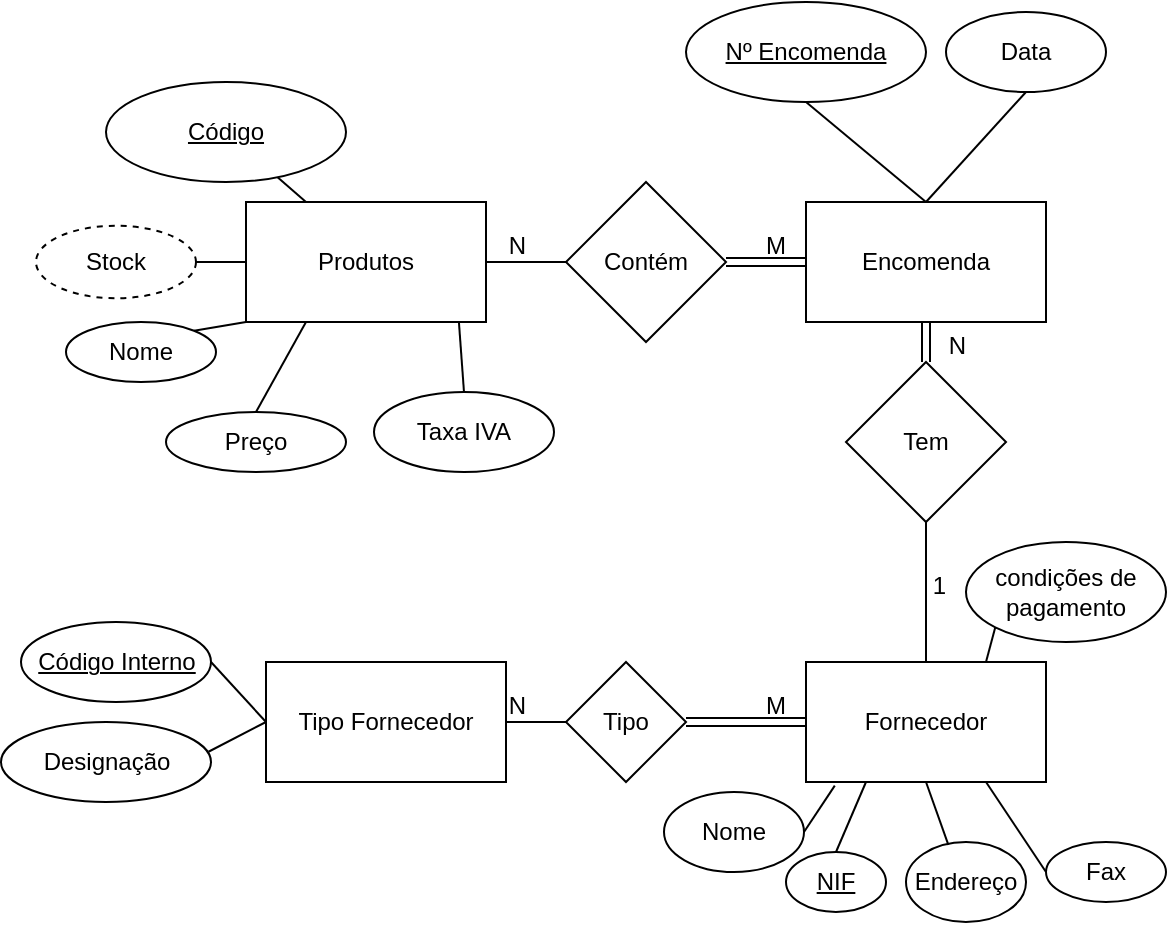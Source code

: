 <mxfile version="21.0.1" type="device" pages="5"><diagram name="1" id="_KtjLCaAHQ4xPfb9NMoB"><mxGraphModel dx="1799" dy="707" grid="1" gridSize="10" guides="1" tooltips="1" connect="1" arrows="1" fold="1" page="1" pageScale="1" pageWidth="827" pageHeight="1169" math="0" shadow="0"><root><mxCell id="0"/><mxCell id="1" parent="0"/><mxCell id="-L03vsW9jTJaZR4QaY4V-1" value="Produtos" style="rounded=0;whiteSpace=wrap;html=1;" parent="1" vertex="1"><mxGeometry x="260" y="140" width="120" height="60" as="geometry"/></mxCell><mxCell id="-L03vsW9jTJaZR4QaY4V-2" value="Encomenda" style="rounded=0;whiteSpace=wrap;html=1;" parent="1" vertex="1"><mxGeometry x="540" y="140" width="120" height="60" as="geometry"/></mxCell><mxCell id="-L03vsW9jTJaZR4QaY4V-3" value="Fornecedor" style="rounded=0;whiteSpace=wrap;html=1;" parent="1" vertex="1"><mxGeometry x="540" y="370" width="120" height="60" as="geometry"/></mxCell><mxCell id="-L03vsW9jTJaZR4QaY4V-4" value="" style="endArrow=none;html=1;rounded=0;exitX=0.25;exitY=0;exitDx=0;exitDy=0;" parent="1" source="-L03vsW9jTJaZR4QaY4V-1" target="-L03vsW9jTJaZR4QaY4V-5" edge="1"><mxGeometry width="50" height="50" relative="1" as="geometry"><mxPoint x="590" y="260" as="sourcePoint"/><mxPoint x="250" y="90" as="targetPoint"/></mxGeometry></mxCell><mxCell id="-L03vsW9jTJaZR4QaY4V-5" value="&lt;u&gt;Código&lt;/u&gt;" style="ellipse;whiteSpace=wrap;html=1;" parent="1" vertex="1"><mxGeometry x="190" y="80" width="120" height="50" as="geometry"/></mxCell><mxCell id="-L03vsW9jTJaZR4QaY4V-6" value="Nome" style="ellipse;whiteSpace=wrap;html=1;" parent="1" vertex="1"><mxGeometry x="170" y="200" width="75" height="30" as="geometry"/></mxCell><mxCell id="-L03vsW9jTJaZR4QaY4V-7" value="Preço" style="ellipse;whiteSpace=wrap;html=1;" parent="1" vertex="1"><mxGeometry x="220" y="245" width="90" height="30" as="geometry"/></mxCell><mxCell id="-L03vsW9jTJaZR4QaY4V-8" value="Taxa IVA" style="ellipse;whiteSpace=wrap;html=1;" parent="1" vertex="1"><mxGeometry x="324" y="235" width="90" height="40" as="geometry"/></mxCell><mxCell id="-L03vsW9jTJaZR4QaY4V-9" value="" style="endArrow=none;html=1;rounded=0;exitX=1;exitY=0;exitDx=0;exitDy=0;entryX=0;entryY=1;entryDx=0;entryDy=0;" parent="1" source="-L03vsW9jTJaZR4QaY4V-6" target="-L03vsW9jTJaZR4QaY4V-1" edge="1"><mxGeometry width="50" height="50" relative="1" as="geometry"><mxPoint x="270" y="150" as="sourcePoint"/><mxPoint x="270" y="90" as="targetPoint"/></mxGeometry></mxCell><mxCell id="-L03vsW9jTJaZR4QaY4V-10" value="" style="endArrow=none;html=1;rounded=0;exitX=0.5;exitY=0;exitDx=0;exitDy=0;entryX=0.25;entryY=1;entryDx=0;entryDy=0;" parent="1" source="-L03vsW9jTJaZR4QaY4V-7" target="-L03vsW9jTJaZR4QaY4V-1" edge="1"><mxGeometry width="50" height="50" relative="1" as="geometry"><mxPoint x="330" y="300" as="sourcePoint"/><mxPoint x="330" y="240" as="targetPoint"/></mxGeometry></mxCell><mxCell id="-L03vsW9jTJaZR4QaY4V-11" value="" style="endArrow=none;html=1;rounded=0;exitX=0.5;exitY=0;exitDx=0;exitDy=0;entryX=0.887;entryY=0.997;entryDx=0;entryDy=0;entryPerimeter=0;" parent="1" source="-L03vsW9jTJaZR4QaY4V-8" target="-L03vsW9jTJaZR4QaY4V-1" edge="1"><mxGeometry width="50" height="50" relative="1" as="geometry"><mxPoint x="342" y="319" as="sourcePoint"/><mxPoint x="342" y="211" as="targetPoint"/></mxGeometry></mxCell><mxCell id="-L03vsW9jTJaZR4QaY4V-12" value="Contém" style="rhombus;whiteSpace=wrap;html=1;" parent="1" vertex="1"><mxGeometry x="420" y="130" width="80" height="80" as="geometry"/></mxCell><mxCell id="-L03vsW9jTJaZR4QaY4V-16" value="&lt;u&gt;Nº Encomenda&lt;/u&gt;" style="ellipse;whiteSpace=wrap;html=1;" parent="1" vertex="1"><mxGeometry x="480" y="40" width="120" height="50" as="geometry"/></mxCell><mxCell id="-L03vsW9jTJaZR4QaY4V-17" value="Data" style="ellipse;whiteSpace=wrap;html=1;" parent="1" vertex="1"><mxGeometry x="610" y="45" width="80" height="40" as="geometry"/></mxCell><mxCell id="-L03vsW9jTJaZR4QaY4V-19" value="" style="endArrow=none;html=1;rounded=0;exitX=0.5;exitY=0;exitDx=0;exitDy=0;entryX=0.5;entryY=1;entryDx=0;entryDy=0;" parent="1" source="-L03vsW9jTJaZR4QaY4V-2" target="-L03vsW9jTJaZR4QaY4V-16" edge="1"><mxGeometry width="50" height="50" relative="1" as="geometry"><mxPoint x="690" y="123" as="sourcePoint"/><mxPoint x="690" y="60" as="targetPoint"/></mxGeometry></mxCell><mxCell id="-L03vsW9jTJaZR4QaY4V-20" value="" style="endArrow=none;html=1;rounded=0;exitX=0.5;exitY=1;exitDx=0;exitDy=0;entryX=0.5;entryY=0;entryDx=0;entryDy=0;" parent="1" source="-L03vsW9jTJaZR4QaY4V-17" target="-L03vsW9jTJaZR4QaY4V-2" edge="1"><mxGeometry width="50" height="50" relative="1" as="geometry"><mxPoint x="610" y="150" as="sourcePoint"/><mxPoint x="610" y="90" as="targetPoint"/></mxGeometry></mxCell><mxCell id="-L03vsW9jTJaZR4QaY4V-21" value="Tem" style="rhombus;whiteSpace=wrap;html=1;" parent="1" vertex="1"><mxGeometry x="560" y="220" width="80" height="80" as="geometry"/></mxCell><mxCell id="-L03vsW9jTJaZR4QaY4V-24" value="&lt;u&gt;Código Interno&lt;/u&gt;" style="ellipse;whiteSpace=wrap;html=1;" parent="1" vertex="1"><mxGeometry x="147.5" y="350" width="95" height="40" as="geometry"/></mxCell><mxCell id="-L03vsW9jTJaZR4QaY4V-25" value="Nome" style="ellipse;whiteSpace=wrap;html=1;" parent="1" vertex="1"><mxGeometry x="469" y="435" width="70" height="40" as="geometry"/></mxCell><mxCell id="-L03vsW9jTJaZR4QaY4V-26" value="&lt;u&gt;NIF&lt;/u&gt;" style="ellipse;whiteSpace=wrap;html=1;" parent="1" vertex="1"><mxGeometry x="530" y="465" width="50" height="30" as="geometry"/></mxCell><mxCell id="-L03vsW9jTJaZR4QaY4V-27" value="Endereço" style="ellipse;whiteSpace=wrap;html=1;" parent="1" vertex="1"><mxGeometry x="590" y="460" width="60" height="40" as="geometry"/></mxCell><mxCell id="-L03vsW9jTJaZR4QaY4V-28" value="Fax" style="ellipse;whiteSpace=wrap;html=1;" parent="1" vertex="1"><mxGeometry x="660" y="460" width="60" height="30" as="geometry"/></mxCell><mxCell id="-L03vsW9jTJaZR4QaY4V-29" value="condições de pagamento" style="ellipse;whiteSpace=wrap;html=1;" parent="1" vertex="1"><mxGeometry x="620" y="310" width="100" height="50" as="geometry"/></mxCell><mxCell id="-L03vsW9jTJaZR4QaY4V-30" value="" style="endArrow=none;html=1;rounded=0;exitX=1;exitY=0.5;exitDx=0;exitDy=0;entryX=0;entryY=0.5;entryDx=0;entryDy=0;" parent="1" source="-L03vsW9jTJaZR4QaY4V-24" target="2smXMSMxh8WbHfuweyXR-16" edge="1"><mxGeometry width="50" height="50" relative="1" as="geometry"><mxPoint x="390" y="273" as="sourcePoint"/><mxPoint x="390" y="210" as="targetPoint"/></mxGeometry></mxCell><mxCell id="-L03vsW9jTJaZR4QaY4V-31" value="" style="endArrow=none;html=1;rounded=0;entryX=0.12;entryY=1.03;entryDx=0;entryDy=0;entryPerimeter=0;exitX=1;exitY=0.5;exitDx=0;exitDy=0;" parent="1" source="-L03vsW9jTJaZR4QaY4V-25" target="-L03vsW9jTJaZR4QaY4V-3" edge="1"><mxGeometry width="50" height="50" relative="1" as="geometry"><mxPoint x="500" y="420" as="sourcePoint"/><mxPoint x="550" y="405" as="targetPoint"/></mxGeometry></mxCell><mxCell id="-L03vsW9jTJaZR4QaY4V-32" value="" style="endArrow=none;html=1;rounded=0;exitX=0.5;exitY=0;exitDx=0;exitDy=0;entryX=0.25;entryY=1;entryDx=0;entryDy=0;" parent="1" source="-L03vsW9jTJaZR4QaY4V-26" target="-L03vsW9jTJaZR4QaY4V-3" edge="1"><mxGeometry width="50" height="50" relative="1" as="geometry"><mxPoint x="501" y="465" as="sourcePoint"/><mxPoint x="550" y="435" as="targetPoint"/></mxGeometry></mxCell><mxCell id="-L03vsW9jTJaZR4QaY4V-33" value="" style="endArrow=none;html=1;rounded=0;exitX=0.353;exitY=0.035;exitDx=0;exitDy=0;entryX=0.5;entryY=1;entryDx=0;entryDy=0;exitPerimeter=0;" parent="1" source="-L03vsW9jTJaZR4QaY4V-27" target="-L03vsW9jTJaZR4QaY4V-3" edge="1"><mxGeometry width="50" height="50" relative="1" as="geometry"><mxPoint x="511" y="475" as="sourcePoint"/><mxPoint x="560" y="445" as="targetPoint"/></mxGeometry></mxCell><mxCell id="-L03vsW9jTJaZR4QaY4V-34" value="" style="endArrow=none;html=1;rounded=0;exitX=0;exitY=0.5;exitDx=0;exitDy=0;entryX=0.75;entryY=1;entryDx=0;entryDy=0;" parent="1" source="-L03vsW9jTJaZR4QaY4V-28" target="-L03vsW9jTJaZR4QaY4V-3" edge="1"><mxGeometry width="50" height="50" relative="1" as="geometry"><mxPoint x="620" y="510" as="sourcePoint"/><mxPoint x="610" y="450" as="targetPoint"/></mxGeometry></mxCell><mxCell id="-L03vsW9jTJaZR4QaY4V-35" value="" style="endArrow=none;html=1;rounded=0;exitX=0;exitY=1;exitDx=0;exitDy=0;entryX=0.75;entryY=0;entryDx=0;entryDy=0;" parent="1" source="-L03vsW9jTJaZR4QaY4V-29" target="-L03vsW9jTJaZR4QaY4V-3" edge="1"><mxGeometry width="50" height="50" relative="1" as="geometry"><mxPoint x="687" y="487" as="sourcePoint"/><mxPoint x="640" y="450" as="targetPoint"/></mxGeometry></mxCell><mxCell id="2smXMSMxh8WbHfuweyXR-3" value="Stock" style="ellipse;whiteSpace=wrap;html=1;dashed=1;" parent="1" vertex="1"><mxGeometry x="155" y="151.88" width="80" height="36.25" as="geometry"/></mxCell><mxCell id="2smXMSMxh8WbHfuweyXR-4" value="" style="endArrow=none;html=1;rounded=0;exitX=1;exitY=0.5;exitDx=0;exitDy=0;entryX=0;entryY=0.5;entryDx=0;entryDy=0;" parent="1" source="2smXMSMxh8WbHfuweyXR-3" target="-L03vsW9jTJaZR4QaY4V-1" edge="1"><mxGeometry width="50" height="50" relative="1" as="geometry"><mxPoint x="270" y="150" as="sourcePoint"/><mxPoint x="270" y="90" as="targetPoint"/></mxGeometry></mxCell><mxCell id="2smXMSMxh8WbHfuweyXR-5" value="" style="endArrow=none;html=1;rounded=0;exitX=0;exitY=0.5;exitDx=0;exitDy=0;entryX=1;entryY=0.5;entryDx=0;entryDy=0;" parent="1" source="-L03vsW9jTJaZR4QaY4V-12" target="-L03vsW9jTJaZR4QaY4V-1" edge="1"><mxGeometry relative="1" as="geometry"><mxPoint x="300" y="160" as="sourcePoint"/><mxPoint x="460" y="160" as="targetPoint"/></mxGeometry></mxCell><mxCell id="2smXMSMxh8WbHfuweyXR-6" value="N" style="resizable=0;html=1;align=right;verticalAlign=bottom;" parent="2smXMSMxh8WbHfuweyXR-5" connectable="0" vertex="1"><mxGeometry x="1" relative="1" as="geometry"><mxPoint x="20" as="offset"/></mxGeometry></mxCell><mxCell id="2smXMSMxh8WbHfuweyXR-7" value="" style="shape=link;html=1;rounded=0;exitX=1;exitY=0.5;exitDx=0;exitDy=0;entryX=0;entryY=0.5;entryDx=0;entryDy=0;" parent="1" source="-L03vsW9jTJaZR4QaY4V-12" target="-L03vsW9jTJaZR4QaY4V-2" edge="1"><mxGeometry relative="1" as="geometry"><mxPoint x="420" y="240" as="sourcePoint"/><mxPoint x="580" y="240" as="targetPoint"/><Array as="points"/></mxGeometry></mxCell><mxCell id="2smXMSMxh8WbHfuweyXR-8" value="M" style="resizable=0;html=1;align=right;verticalAlign=bottom;" parent="2smXMSMxh8WbHfuweyXR-7" connectable="0" vertex="1"><mxGeometry x="1" relative="1" as="geometry"><mxPoint x="-10" as="offset"/></mxGeometry></mxCell><mxCell id="2smXMSMxh8WbHfuweyXR-10" value="" style="shape=link;html=1;rounded=0;exitX=0.5;exitY=0;exitDx=0;exitDy=0;entryX=0.5;entryY=1;entryDx=0;entryDy=0;" parent="1" source="-L03vsW9jTJaZR4QaY4V-21" target="-L03vsW9jTJaZR4QaY4V-2" edge="1"><mxGeometry relative="1" as="geometry"><mxPoint x="510" y="180" as="sourcePoint"/><mxPoint x="550" y="180" as="targetPoint"/><Array as="points"/></mxGeometry></mxCell><mxCell id="2smXMSMxh8WbHfuweyXR-11" value="N" style="resizable=0;html=1;align=right;verticalAlign=bottom;" parent="2smXMSMxh8WbHfuweyXR-10" connectable="0" vertex="1"><mxGeometry x="1" relative="1" as="geometry"><mxPoint x="20" y="20" as="offset"/></mxGeometry></mxCell><mxCell id="2smXMSMxh8WbHfuweyXR-14" value="" style="endArrow=none;html=1;rounded=0;exitX=0.5;exitY=0;exitDx=0;exitDy=0;entryX=0.5;entryY=1;entryDx=0;entryDy=0;" parent="1" source="-L03vsW9jTJaZR4QaY4V-3" target="-L03vsW9jTJaZR4QaY4V-21" edge="1"><mxGeometry relative="1" as="geometry"><mxPoint x="430" y="180" as="sourcePoint"/><mxPoint x="390" y="180" as="targetPoint"/></mxGeometry></mxCell><mxCell id="2smXMSMxh8WbHfuweyXR-15" value="1" style="resizable=0;html=1;align=right;verticalAlign=bottom;" parent="2smXMSMxh8WbHfuweyXR-14" connectable="0" vertex="1"><mxGeometry x="1" relative="1" as="geometry"><mxPoint x="10" y="40" as="offset"/></mxGeometry></mxCell><mxCell id="2smXMSMxh8WbHfuweyXR-16" value="Tipo Fornecedor" style="rounded=0;whiteSpace=wrap;html=1;" parent="1" vertex="1"><mxGeometry x="270" y="370" width="120" height="60" as="geometry"/></mxCell><mxCell id="2smXMSMxh8WbHfuweyXR-18" value="Designação" style="ellipse;whiteSpace=wrap;html=1;" parent="1" vertex="1"><mxGeometry x="137.5" y="400" width="105" height="40" as="geometry"/></mxCell><mxCell id="2smXMSMxh8WbHfuweyXR-19" value="" style="endArrow=none;html=1;rounded=0;exitX=0.988;exitY=0.372;exitDx=0;exitDy=0;entryX=0;entryY=0.5;entryDx=0;entryDy=0;exitPerimeter=0;" parent="1" source="2smXMSMxh8WbHfuweyXR-18" target="2smXMSMxh8WbHfuweyXR-16" edge="1"><mxGeometry width="50" height="50" relative="1" as="geometry"><mxPoint x="245" y="410" as="sourcePoint"/><mxPoint x="270" y="410" as="targetPoint"/></mxGeometry></mxCell><mxCell id="2smXMSMxh8WbHfuweyXR-20" value="Tipo" style="rhombus;whiteSpace=wrap;html=1;" parent="1" vertex="1"><mxGeometry x="420" y="370" width="60" height="60" as="geometry"/></mxCell><mxCell id="2smXMSMxh8WbHfuweyXR-21" value="" style="endArrow=none;html=1;rounded=0;exitX=0;exitY=0.5;exitDx=0;exitDy=0;entryX=1;entryY=0.5;entryDx=0;entryDy=0;" parent="1" source="2smXMSMxh8WbHfuweyXR-20" target="2smXMSMxh8WbHfuweyXR-16" edge="1"><mxGeometry relative="1" as="geometry"><mxPoint x="430" y="180" as="sourcePoint"/><mxPoint x="390" y="180" as="targetPoint"/></mxGeometry></mxCell><mxCell id="2smXMSMxh8WbHfuweyXR-22" value="N" style="resizable=0;html=1;align=right;verticalAlign=bottom;" parent="2smXMSMxh8WbHfuweyXR-21" connectable="0" vertex="1"><mxGeometry x="1" relative="1" as="geometry"><mxPoint x="10" as="offset"/></mxGeometry></mxCell><mxCell id="2smXMSMxh8WbHfuweyXR-23" value="" style="shape=link;html=1;rounded=0;exitX=1;exitY=0.5;exitDx=0;exitDy=0;entryX=0;entryY=0.5;entryDx=0;entryDy=0;" parent="1" source="2smXMSMxh8WbHfuweyXR-20" target="-L03vsW9jTJaZR4QaY4V-3" edge="1"><mxGeometry relative="1" as="geometry"><mxPoint x="510" y="180" as="sourcePoint"/><mxPoint x="550" y="180" as="targetPoint"/><Array as="points"/></mxGeometry></mxCell><mxCell id="2smXMSMxh8WbHfuweyXR-24" value="M" style="resizable=0;html=1;align=right;verticalAlign=bottom;" parent="2smXMSMxh8WbHfuweyXR-23" connectable="0" vertex="1"><mxGeometry x="1" relative="1" as="geometry"><mxPoint x="-10" as="offset"/></mxGeometry></mxCell></root></mxGraphModel></diagram><diagram id="UJfcPDmhxRIoPLv0-npa" name="2"><mxGraphModel dx="1799" dy="707" grid="1" gridSize="10" guides="1" tooltips="1" connect="1" arrows="1" fold="1" page="1" pageScale="1" pageWidth="827" pageHeight="1169" math="0" shadow="0"><root><mxCell id="0"/><mxCell id="1" parent="0"/><mxCell id="YFgArp-ef2EsH-XAW-4L-1" value="Paciente" style="whiteSpace=wrap;html=1;align=center;" parent="1" vertex="1"><mxGeometry x="600" y="220" width="100" height="40" as="geometry"/></mxCell><mxCell id="YFgArp-ef2EsH-XAW-4L-2" value="Prescrição" style="whiteSpace=wrap;html=1;align=center;" parent="1" vertex="1"><mxGeometry x="400" y="400" width="100" height="40" as="geometry"/></mxCell><mxCell id="YFgArp-ef2EsH-XAW-4L-3" value="Médico" style="whiteSpace=wrap;html=1;align=center;" parent="1" vertex="1"><mxGeometry x="140" y="220" width="100" height="40" as="geometry"/></mxCell><mxCell id="YFgArp-ef2EsH-XAW-4L-4" value="Nome" style="ellipse;whiteSpace=wrap;html=1;align=center;" parent="1" vertex="1"><mxGeometry x="140" y="110" width="100" height="40" as="geometry"/></mxCell><mxCell id="YFgArp-ef2EsH-XAW-4L-5" value="Especialidade" style="ellipse;whiteSpace=wrap;html=1;align=center;" parent="1" vertex="1"><mxGeometry x="230" y="150" width="100" height="40" as="geometry"/></mxCell><mxCell id="YFgArp-ef2EsH-XAW-4L-6" value="Data" style="ellipse;whiteSpace=wrap;html=1;align=center;" parent="1" vertex="1"><mxGeometry x="590" y="370" width="100" height="40" as="geometry"/></mxCell><mxCell id="YFgArp-ef2EsH-XAW-4L-7" value="Nº identificação SNS" style="ellipse;whiteSpace=wrap;html=1;align=center;fontStyle=4;" parent="1" vertex="1"><mxGeometry x="30" y="140" width="100" height="50" as="geometry"/></mxCell><mxCell id="YFgArp-ef2EsH-XAW-4L-8" value="" style="endArrow=none;html=1;rounded=0;exitX=0.58;exitY=1;exitDx=0;exitDy=0;exitPerimeter=0;entryX=0.25;entryY=0;entryDx=0;entryDy=0;" parent="1" source="YFgArp-ef2EsH-XAW-4L-7" target="YFgArp-ef2EsH-XAW-4L-3" edge="1"><mxGeometry relative="1" as="geometry"><mxPoint x="40" y="219" as="sourcePoint"/><mxPoint x="200" y="219" as="targetPoint"/></mxGeometry></mxCell><mxCell id="YFgArp-ef2EsH-XAW-4L-9" value="" style="endArrow=none;html=1;rounded=0;entryX=0.5;entryY=0;entryDx=0;entryDy=0;" parent="1" target="YFgArp-ef2EsH-XAW-4L-3" edge="1"><mxGeometry relative="1" as="geometry"><mxPoint x="190" y="150" as="sourcePoint"/><mxPoint x="247" y="180" as="targetPoint"/></mxGeometry></mxCell><mxCell id="YFgArp-ef2EsH-XAW-4L-10" value="" style="endArrow=none;html=1;rounded=0;exitX=0.5;exitY=1;exitDx=0;exitDy=0;entryX=0.75;entryY=0;entryDx=0;entryDy=0;" parent="1" source="YFgArp-ef2EsH-XAW-4L-5" target="YFgArp-ef2EsH-XAW-4L-3" edge="1"><mxGeometry relative="1" as="geometry"><mxPoint x="270" y="190" as="sourcePoint"/><mxPoint x="337" y="220" as="targetPoint"/></mxGeometry></mxCell><mxCell id="YFgArp-ef2EsH-XAW-4L-11" value="Nº utente" style="ellipse;whiteSpace=wrap;html=1;align=center;fontStyle=4;" parent="1" vertex="1"><mxGeometry x="460" y="160" width="100" height="40" as="geometry"/></mxCell><mxCell id="YFgArp-ef2EsH-XAW-4L-12" value="Nome" style="ellipse;whiteSpace=wrap;html=1;align=center;" parent="1" vertex="1"><mxGeometry x="530" y="100" width="100" height="40" as="geometry"/></mxCell><mxCell id="YFgArp-ef2EsH-XAW-4L-13" value="Data nacismento" style="ellipse;whiteSpace=wrap;html=1;align=center;" parent="1" vertex="1"><mxGeometry x="670" y="100" width="100" height="40" as="geometry"/></mxCell><mxCell id="YFgArp-ef2EsH-XAW-4L-14" value="Endereço" style="ellipse;whiteSpace=wrap;html=1;align=center;" parent="1" vertex="1"><mxGeometry x="730" y="160" width="100" height="40" as="geometry"/></mxCell><mxCell id="YFgArp-ef2EsH-XAW-4L-15" value="" style="endArrow=none;html=1;rounded=0;exitX=0.5;exitY=1;exitDx=0;exitDy=0;entryX=0;entryY=0;entryDx=0;entryDy=0;" parent="1" source="YFgArp-ef2EsH-XAW-4L-11" target="YFgArp-ef2EsH-XAW-4L-1" edge="1"><mxGeometry relative="1" as="geometry"><mxPoint x="520" y="390" as="sourcePoint"/><mxPoint x="680" y="390" as="targetPoint"/></mxGeometry></mxCell><mxCell id="YFgArp-ef2EsH-XAW-4L-16" value="" style="endArrow=none;html=1;rounded=0;exitX=1;exitY=0;exitDx=0;exitDy=0;entryX=0.5;entryY=1;entryDx=0;entryDy=0;" parent="1" source="YFgArp-ef2EsH-XAW-4L-1" target="YFgArp-ef2EsH-XAW-4L-14" edge="1"><mxGeometry relative="1" as="geometry"><mxPoint x="690" y="230" as="sourcePoint"/><mxPoint x="850" y="230" as="targetPoint"/></mxGeometry></mxCell><mxCell id="YFgArp-ef2EsH-XAW-4L-17" value="" style="endArrow=none;html=1;rounded=0;exitX=0.5;exitY=1;exitDx=0;exitDy=0;entryX=0.25;entryY=0;entryDx=0;entryDy=0;" parent="1" source="YFgArp-ef2EsH-XAW-4L-12" target="YFgArp-ef2EsH-XAW-4L-1" edge="1"><mxGeometry relative="1" as="geometry"><mxPoint x="520" y="390" as="sourcePoint"/><mxPoint x="680" y="390" as="targetPoint"/></mxGeometry></mxCell><mxCell id="YFgArp-ef2EsH-XAW-4L-18" value="" style="endArrow=none;html=1;rounded=0;entryX=0.5;entryY=1;entryDx=0;entryDy=0;exitX=0.75;exitY=0;exitDx=0;exitDy=0;" parent="1" source="YFgArp-ef2EsH-XAW-4L-1" target="YFgArp-ef2EsH-XAW-4L-13" edge="1"><mxGeometry relative="1" as="geometry"><mxPoint x="600" y="160" as="sourcePoint"/><mxPoint x="760" y="160" as="targetPoint"/></mxGeometry></mxCell><mxCell id="YFgArp-ef2EsH-XAW-4L-19" value="Efetua" style="shape=rhombus;perimeter=rhombusPerimeter;whiteSpace=wrap;html=1;align=center;" parent="1" vertex="1"><mxGeometry x="280" y="300" width="90" height="50" as="geometry"/></mxCell><mxCell id="YFgArp-ef2EsH-XAW-4L-20" value="" style="endArrow=none;html=1;rounded=0;exitX=0;exitY=0;exitDx=0;exitDy=0;entryX=1;entryY=1;entryDx=0;entryDy=0;" parent="1" source="YFgArp-ef2EsH-XAW-4L-19" target="YFgArp-ef2EsH-XAW-4L-3" edge="1"><mxGeometry relative="1" as="geometry"><mxPoint x="340" y="390" as="sourcePoint"/><mxPoint x="500" y="390" as="targetPoint"/></mxGeometry></mxCell><mxCell id="YFgArp-ef2EsH-XAW-4L-21" value="1" style="resizable=0;html=1;align=right;verticalAlign=bottom;" parent="YFgArp-ef2EsH-XAW-4L-20" connectable="0" vertex="1"><mxGeometry x="1" relative="1" as="geometry"><mxPoint y="20" as="offset"/></mxGeometry></mxCell><mxCell id="YFgArp-ef2EsH-XAW-4L-22" value="" style="shape=link;html=1;rounded=0;exitX=1;exitY=1;exitDx=0;exitDy=0;entryX=0.25;entryY=0;entryDx=0;entryDy=0;" parent="1" source="YFgArp-ef2EsH-XAW-4L-19" target="YFgArp-ef2EsH-XAW-4L-2" edge="1"><mxGeometry relative="1" as="geometry"><mxPoint x="330" y="340" as="sourcePoint"/><mxPoint x="490" y="340" as="targetPoint"/></mxGeometry></mxCell><mxCell id="YFgArp-ef2EsH-XAW-4L-23" value="N" style="resizable=0;html=1;align=right;verticalAlign=bottom;" parent="YFgArp-ef2EsH-XAW-4L-22" connectable="0" vertex="1"><mxGeometry x="1" relative="1" as="geometry"><mxPoint y="-10" as="offset"/></mxGeometry></mxCell><mxCell id="YFgArp-ef2EsH-XAW-4L-24" value="" style="shape=link;html=1;rounded=0;entryX=0.75;entryY=0;entryDx=0;entryDy=0;exitX=0;exitY=1;exitDx=0;exitDy=0;" parent="1" source="YFgArp-ef2EsH-XAW-4L-26" target="YFgArp-ef2EsH-XAW-4L-2" edge="1"><mxGeometry relative="1" as="geometry"><mxPoint x="530" y="350" as="sourcePoint"/><mxPoint x="560" y="382" as="targetPoint"/></mxGeometry></mxCell><mxCell id="YFgArp-ef2EsH-XAW-4L-25" value="N" style="resizable=0;html=1;align=right;verticalAlign=bottom;" parent="YFgArp-ef2EsH-XAW-4L-24" connectable="0" vertex="1"><mxGeometry x="1" relative="1" as="geometry"><mxPoint x="5" y="-10" as="offset"/></mxGeometry></mxCell><mxCell id="YFgArp-ef2EsH-XAW-4L-26" value="Atribuida" style="shape=rhombus;perimeter=rhombusPerimeter;whiteSpace=wrap;html=1;align=center;" parent="1" vertex="1"><mxGeometry x="510" y="310" width="90" height="50" as="geometry"/></mxCell><mxCell id="YFgArp-ef2EsH-XAW-4L-27" value="" style="endArrow=none;html=1;rounded=0;exitX=0.633;exitY=0.1;exitDx=0;exitDy=0;entryX=0.25;entryY=1;entryDx=0;entryDy=0;exitPerimeter=0;" parent="1" source="YFgArp-ef2EsH-XAW-4L-26" target="YFgArp-ef2EsH-XAW-4L-1" edge="1"><mxGeometry relative="1" as="geometry"><mxPoint x="670" y="333" as="sourcePoint"/><mxPoint x="597" y="280" as="targetPoint"/></mxGeometry></mxCell><mxCell id="YFgArp-ef2EsH-XAW-4L-28" value="1" style="resizable=0;html=1;align=right;verticalAlign=bottom;" parent="YFgArp-ef2EsH-XAW-4L-27" connectable="0" vertex="1"><mxGeometry x="1" relative="1" as="geometry"><mxPoint x="5" y="20" as="offset"/></mxGeometry></mxCell><mxCell id="YFgArp-ef2EsH-XAW-4L-29" value="Fármaco" style="shape=ext;margin=3;double=1;whiteSpace=wrap;html=1;align=center;" parent="1" vertex="1"><mxGeometry x="400" y="620" width="100" height="40" as="geometry"/></mxCell><mxCell id="YFgArp-ef2EsH-XAW-4L-30" value="Nº prescrição" style="ellipse;whiteSpace=wrap;html=1;align=center;fontStyle=4;" parent="1" vertex="1"><mxGeometry x="590" y="430" width="100" height="40" as="geometry"/></mxCell><mxCell id="YFgArp-ef2EsH-XAW-4L-31" value="" style="endArrow=none;html=1;rounded=0;exitX=1;exitY=0.5;exitDx=0;exitDy=0;entryX=0;entryY=0.5;entryDx=0;entryDy=0;" parent="1" source="YFgArp-ef2EsH-XAW-4L-2" target="YFgArp-ef2EsH-XAW-4L-6" edge="1"><mxGeometry relative="1" as="geometry"><mxPoint x="500" y="420" as="sourcePoint"/><mxPoint x="660" y="419.5" as="targetPoint"/></mxGeometry></mxCell><mxCell id="YFgArp-ef2EsH-XAW-4L-32" value="" style="endArrow=none;html=1;rounded=0;exitX=1;exitY=0.75;exitDx=0;exitDy=0;entryX=0;entryY=0.5;entryDx=0;entryDy=0;" parent="1" source="YFgArp-ef2EsH-XAW-4L-2" target="YFgArp-ef2EsH-XAW-4L-30" edge="1"><mxGeometry relative="1" as="geometry"><mxPoint x="510" y="440" as="sourcePoint"/><mxPoint x="600" y="410" as="targetPoint"/></mxGeometry></mxCell><mxCell id="YFgArp-ef2EsH-XAW-4L-33" value="Prescreve" style="shape=rhombus;perimeter=rhombusPerimeter;whiteSpace=wrap;html=1;align=center;" parent="1" vertex="1"><mxGeometry x="405" y="510" width="95" height="40" as="geometry"/></mxCell><mxCell id="YFgArp-ef2EsH-XAW-4L-34" value="" style="shape=link;html=1;rounded=0;exitX=0.5;exitY=0;exitDx=0;exitDy=0;" parent="1" source="YFgArp-ef2EsH-XAW-4L-33" edge="1"><mxGeometry relative="1" as="geometry"><mxPoint x="420" y="490" as="sourcePoint"/><mxPoint x="453" y="440" as="targetPoint"/></mxGeometry></mxCell><mxCell id="YFgArp-ef2EsH-XAW-4L-35" value="N" style="resizable=0;html=1;align=right;verticalAlign=bottom;" parent="YFgArp-ef2EsH-XAW-4L-34" connectable="0" vertex="1"><mxGeometry x="1" relative="1" as="geometry"><mxPoint x="20" y="20" as="offset"/></mxGeometry></mxCell><mxCell id="YFgArp-ef2EsH-XAW-4L-36" value="" style="endArrow=none;html=1;rounded=0;exitX=0.5;exitY=1;exitDx=0;exitDy=0;" parent="1" source="YFgArp-ef2EsH-XAW-4L-33" edge="1"><mxGeometry relative="1" as="geometry"><mxPoint x="420" y="490" as="sourcePoint"/><mxPoint x="453" y="620" as="targetPoint"/></mxGeometry></mxCell><mxCell id="YFgArp-ef2EsH-XAW-4L-37" value="M" style="resizable=0;html=1;align=right;verticalAlign=bottom;" parent="YFgArp-ef2EsH-XAW-4L-36" connectable="0" vertex="1"><mxGeometry x="1" relative="1" as="geometry"><mxPoint x="20" as="offset"/></mxGeometry></mxCell><mxCell id="YFgArp-ef2EsH-XAW-4L-38" value="Fórmula" style="ellipse;whiteSpace=wrap;html=1;align=center;" parent="1" vertex="1"><mxGeometry x="470" y="710" width="100" height="40" as="geometry"/></mxCell><mxCell id="YFgArp-ef2EsH-XAW-4L-39" value="" style="endArrow=none;html=1;rounded=0;exitX=0.5;exitY=0;exitDx=0;exitDy=0;entryX=0.25;entryY=1;entryDx=0;entryDy=0;" parent="1" source="YFgArp-ef2EsH-XAW-4L-73" target="YFgArp-ef2EsH-XAW-4L-29" edge="1"><mxGeometry relative="1" as="geometry"><mxPoint x="380" y="710" as="sourcePoint"/><mxPoint x="410" y="700" as="targetPoint"/></mxGeometry></mxCell><mxCell id="YFgArp-ef2EsH-XAW-4L-40" value="" style="endArrow=none;html=1;rounded=0;entryX=0.5;entryY=0;entryDx=0;entryDy=0;" parent="1" source="YFgArp-ef2EsH-XAW-4L-29" target="YFgArp-ef2EsH-XAW-4L-38" edge="1"><mxGeometry relative="1" as="geometry"><mxPoint x="450" y="690" as="sourcePoint"/><mxPoint x="540" y="710" as="targetPoint"/></mxGeometry></mxCell><mxCell id="YFgArp-ef2EsH-XAW-4L-41" value="Farmacêutica" style="whiteSpace=wrap;html=1;align=center;" parent="1" vertex="1"><mxGeometry x="110" y="620" width="100" height="40" as="geometry"/></mxCell><mxCell id="YFgArp-ef2EsH-XAW-4L-42" value="Telefone" style="ellipse;whiteSpace=wrap;html=1;align=center;" parent="1" vertex="1"><mxGeometry x="260" y="780" width="100" height="40" as="geometry"/></mxCell><mxCell id="YFgArp-ef2EsH-XAW-4L-43" value="Nome" style="ellipse;whiteSpace=wrap;html=1;align=center;" parent="1" vertex="1"><mxGeometry x="10" y="710" width="100" height="40" as="geometry"/></mxCell><mxCell id="YFgArp-ef2EsH-XAW-4L-44" value="Número de registo nacional" style="ellipse;whiteSpace=wrap;html=1;align=center;fontStyle=4;" parent="1" vertex="1"><mxGeometry x="30" y="770" width="110" height="50" as="geometry"/></mxCell><mxCell id="YFgArp-ef2EsH-XAW-4L-45" value="Endereço" style="ellipse;whiteSpace=wrap;html=1;align=center;" parent="1" vertex="1"><mxGeometry x="150" y="810" width="100" height="40" as="geometry"/></mxCell><mxCell id="YFgArp-ef2EsH-XAW-4L-46" value="" style="endArrow=none;html=1;rounded=0;exitX=0.44;exitY=0;exitDx=0;exitDy=0;exitPerimeter=0;entryX=0.25;entryY=1;entryDx=0;entryDy=0;" parent="1" source="YFgArp-ef2EsH-XAW-4L-43" target="YFgArp-ef2EsH-XAW-4L-41" edge="1"><mxGeometry relative="1" as="geometry"><mxPoint x="60" y="590" as="sourcePoint"/><mxPoint x="70" y="630" as="targetPoint"/></mxGeometry></mxCell><mxCell id="YFgArp-ef2EsH-XAW-4L-47" value="" style="endArrow=none;html=1;rounded=0;exitX=0.5;exitY=0;exitDx=0;exitDy=0;entryX=0.5;entryY=1;entryDx=0;entryDy=0;" parent="1" source="YFgArp-ef2EsH-XAW-4L-45" target="YFgArp-ef2EsH-XAW-4L-41" edge="1"><mxGeometry relative="1" as="geometry"><mxPoint x="160" y="550" as="sourcePoint"/><mxPoint x="190" y="670" as="targetPoint"/><Array as="points"/></mxGeometry></mxCell><mxCell id="YFgArp-ef2EsH-XAW-4L-48" value="" style="endArrow=none;html=1;rounded=0;entryX=0.75;entryY=1;entryDx=0;entryDy=0;" parent="1" source="YFgArp-ef2EsH-XAW-4L-42" target="YFgArp-ef2EsH-XAW-4L-41" edge="1"><mxGeometry relative="1" as="geometry"><mxPoint x="242.5" y="590" as="sourcePoint"/><mxPoint x="317.5" y="630" as="targetPoint"/></mxGeometry></mxCell><mxCell id="YFgArp-ef2EsH-XAW-4L-49" value="" style="endArrow=none;html=1;rounded=0;entryX=0.37;entryY=1.025;entryDx=0;entryDy=0;entryPerimeter=0;" parent="1" source="YFgArp-ef2EsH-XAW-4L-44" target="YFgArp-ef2EsH-XAW-4L-41" edge="1"><mxGeometry relative="1" as="geometry"><mxPoint x="170" y="760" as="sourcePoint"/><mxPoint x="160" y="690" as="targetPoint"/></mxGeometry></mxCell><mxCell id="YFgArp-ef2EsH-XAW-4L-50" value="Processada" style="shape=rhombus;perimeter=rhombusPerimeter;whiteSpace=wrap;html=1;align=center;" parent="1" vertex="1"><mxGeometry x="540" y="505" width="90" height="50" as="geometry"/></mxCell><mxCell id="YFgArp-ef2EsH-XAW-4L-51" value="" style="endArrow=none;html=1;rounded=0;exitX=1;exitY=1;exitDx=0;exitDy=0;entryX=0;entryY=0;entryDx=0;entryDy=0;" parent="1" source="YFgArp-ef2EsH-XAW-4L-50" target="YFgArp-ef2EsH-XAW-4L-60" edge="1"><mxGeometry relative="1" as="geometry"><mxPoint x="245" y="538" as="sourcePoint"/><mxPoint x="630" y="590" as="targetPoint"/></mxGeometry></mxCell><mxCell id="YFgArp-ef2EsH-XAW-4L-52" value="1" style="resizable=0;html=1;align=right;verticalAlign=bottom;" parent="YFgArp-ef2EsH-XAW-4L-51" connectable="0" vertex="1"><mxGeometry x="1" relative="1" as="geometry"/></mxCell><mxCell id="YFgArp-ef2EsH-XAW-4L-53" value="" style="endArrow=none;html=1;rounded=0;exitX=0.39;exitY=0.14;exitDx=0;exitDy=0;entryX=1;entryY=1;entryDx=0;entryDy=0;exitPerimeter=0;" parent="1" source="YFgArp-ef2EsH-XAW-4L-50" target="YFgArp-ef2EsH-XAW-4L-2" edge="1"><mxGeometry relative="1" as="geometry"><mxPoint x="290" y="480" as="sourcePoint"/><mxPoint x="450" y="480" as="targetPoint"/></mxGeometry></mxCell><mxCell id="YFgArp-ef2EsH-XAW-4L-54" value="N" style="resizable=0;html=1;align=right;verticalAlign=bottom;" parent="YFgArp-ef2EsH-XAW-4L-53" connectable="0" vertex="1"><mxGeometry x="1" relative="1" as="geometry"><mxPoint y="20" as="offset"/></mxGeometry></mxCell><mxCell id="YFgArp-ef2EsH-XAW-4L-55" value="" style="shape=link;html=1;rounded=0;exitX=1;exitY=0.5;exitDx=0;exitDy=0;entryX=0;entryY=0.5;entryDx=0;entryDy=0;" parent="1" source="YFgArp-ef2EsH-XAW-4L-74" target="YFgArp-ef2EsH-XAW-4L-29" edge="1"><mxGeometry relative="1" as="geometry"><mxPoint x="345" y="640" as="sourcePoint"/><mxPoint x="460" y="600" as="targetPoint"/></mxGeometry></mxCell><mxCell id="YFgArp-ef2EsH-XAW-4L-56" value="N" style="resizable=0;html=1;align=right;verticalAlign=bottom;" parent="YFgArp-ef2EsH-XAW-4L-55" connectable="0" vertex="1"><mxGeometry x="1" relative="1" as="geometry"><mxPoint x="-10" y="20" as="offset"/></mxGeometry></mxCell><mxCell id="YFgArp-ef2EsH-XAW-4L-57" value="" style="endArrow=none;html=1;rounded=0;exitX=0;exitY=0.5;exitDx=0;exitDy=0;entryX=1;entryY=0.5;entryDx=0;entryDy=0;" parent="1" source="YFgArp-ef2EsH-XAW-4L-74" target="YFgArp-ef2EsH-XAW-4L-41" edge="1"><mxGeometry relative="1" as="geometry"><mxPoint x="275" y="640" as="sourcePoint"/><mxPoint x="450" y="480" as="targetPoint"/></mxGeometry></mxCell><mxCell id="YFgArp-ef2EsH-XAW-4L-58" value="1" style="resizable=0;html=1;align=right;verticalAlign=bottom;" parent="YFgArp-ef2EsH-XAW-4L-57" connectable="0" vertex="1"><mxGeometry x="1" relative="1" as="geometry"><mxPoint x="20" as="offset"/></mxGeometry></mxCell><mxCell id="YFgArp-ef2EsH-XAW-4L-59" value="Vende" style="shape=rhombus;perimeter=rhombusPerimeter;whiteSpace=wrap;html=1;align=center;" parent="1" vertex="1"><mxGeometry x="570" y="620" width="70" height="40" as="geometry"/></mxCell><mxCell id="YFgArp-ef2EsH-XAW-4L-60" value="Farmácia" style="whiteSpace=wrap;html=1;align=center;" parent="1" vertex="1"><mxGeometry x="700" y="620" width="100" height="40" as="geometry"/></mxCell><mxCell id="YFgArp-ef2EsH-XAW-4L-61" value="" style="shape=link;html=1;rounded=0;entryX=0;entryY=0.5;entryDx=0;entryDy=0;exitX=1;exitY=0.5;exitDx=0;exitDy=0;" parent="1" source="YFgArp-ef2EsH-XAW-4L-59" target="YFgArp-ef2EsH-XAW-4L-60" edge="1"><mxGeometry relative="1" as="geometry"><mxPoint x="600" y="700" as="sourcePoint"/><mxPoint x="760" y="700" as="targetPoint"/></mxGeometry></mxCell><mxCell id="YFgArp-ef2EsH-XAW-4L-62" value="N" style="resizable=0;html=1;align=right;verticalAlign=bottom;" parent="YFgArp-ef2EsH-XAW-4L-61" connectable="0" vertex="1"><mxGeometry x="1" relative="1" as="geometry"><mxPoint x="-10" as="offset"/></mxGeometry></mxCell><mxCell id="YFgArp-ef2EsH-XAW-4L-63" value="" style="endArrow=none;html=1;rounded=0;exitX=1;exitY=0.5;exitDx=0;exitDy=0;entryX=0;entryY=0.5;entryDx=0;entryDy=0;" parent="1" source="YFgArp-ef2EsH-XAW-4L-29" target="YFgArp-ef2EsH-XAW-4L-59" edge="1"><mxGeometry relative="1" as="geometry"><mxPoint x="450" y="480" as="sourcePoint"/><mxPoint x="610" y="480" as="targetPoint"/></mxGeometry></mxCell><mxCell id="YFgArp-ef2EsH-XAW-4L-64" value="M" style="resizable=0;html=1;align=right;verticalAlign=bottom;" parent="YFgArp-ef2EsH-XAW-4L-63" connectable="0" vertex="1"><mxGeometry x="1" relative="1" as="geometry"><mxPoint x="-50" as="offset"/></mxGeometry></mxCell><mxCell id="YFgArp-ef2EsH-XAW-4L-65" value="NIF" style="ellipse;whiteSpace=wrap;html=1;align=center;fontStyle=4;" parent="1" vertex="1"><mxGeometry x="620" y="700" width="100" height="40" as="geometry"/></mxCell><mxCell id="YFgArp-ef2EsH-XAW-4L-66" value="Telefone" style="ellipse;whiteSpace=wrap;html=1;align=center;" parent="1" vertex="1"><mxGeometry x="740" y="700" width="100" height="40" as="geometry"/></mxCell><mxCell id="YFgArp-ef2EsH-XAW-4L-67" value="Nome" style="ellipse;whiteSpace=wrap;html=1;align=center;" parent="1" vertex="1"><mxGeometry x="650" y="530" width="100" height="40" as="geometry"/></mxCell><mxCell id="YFgArp-ef2EsH-XAW-4L-68" value="Endereço" style="ellipse;whiteSpace=wrap;html=1;align=center;" parent="1" vertex="1"><mxGeometry x="740" y="555" width="100" height="40" as="geometry"/></mxCell><mxCell id="YFgArp-ef2EsH-XAW-4L-69" value="" style="endArrow=none;html=1;rounded=0;entryX=0.25;entryY=0;entryDx=0;entryDy=0;exitX=0.5;exitY=1;exitDx=0;exitDy=0;" parent="1" source="YFgArp-ef2EsH-XAW-4L-67" target="YFgArp-ef2EsH-XAW-4L-60" edge="1"><mxGeometry relative="1" as="geometry"><mxPoint x="600" y="590" as="sourcePoint"/><mxPoint x="760" y="590" as="targetPoint"/></mxGeometry></mxCell><mxCell id="YFgArp-ef2EsH-XAW-4L-70" value="" style="endArrow=none;html=1;rounded=0;entryX=0.5;entryY=0;entryDx=0;entryDy=0;exitX=0.5;exitY=1;exitDx=0;exitDy=0;" parent="1" source="YFgArp-ef2EsH-XAW-4L-68" target="YFgArp-ef2EsH-XAW-4L-60" edge="1"><mxGeometry relative="1" as="geometry"><mxPoint x="740" y="570" as="sourcePoint"/><mxPoint x="805" y="620" as="targetPoint"/></mxGeometry></mxCell><mxCell id="YFgArp-ef2EsH-XAW-4L-71" value="" style="endArrow=none;html=1;rounded=0;entryX=0.32;entryY=1;entryDx=0;entryDy=0;exitX=0.5;exitY=0;exitDx=0;exitDy=0;entryPerimeter=0;" parent="1" source="YFgArp-ef2EsH-XAW-4L-65" target="YFgArp-ef2EsH-XAW-4L-60" edge="1"><mxGeometry relative="1" as="geometry"><mxPoint x="675" y="660" as="sourcePoint"/><mxPoint x="740" y="710" as="targetPoint"/></mxGeometry></mxCell><mxCell id="YFgArp-ef2EsH-XAW-4L-72" value="" style="endArrow=none;html=1;rounded=0;entryX=0.5;entryY=1;entryDx=0;entryDy=0;exitX=0.5;exitY=0;exitDx=0;exitDy=0;" parent="1" source="YFgArp-ef2EsH-XAW-4L-66" target="YFgArp-ef2EsH-XAW-4L-60" edge="1"><mxGeometry relative="1" as="geometry"><mxPoint x="730" y="710" as="sourcePoint"/><mxPoint x="802" y="670" as="targetPoint"/></mxGeometry></mxCell><mxCell id="YFgArp-ef2EsH-XAW-4L-73" value="&lt;span style=&quot;border-bottom: 1px dotted&quot;&gt;Nome comercial&lt;/span&gt;" style="ellipse;whiteSpace=wrap;html=1;align=center;" parent="1" vertex="1"><mxGeometry x="325" y="710" width="100" height="40" as="geometry"/></mxCell><mxCell id="YFgArp-ef2EsH-XAW-4L-74" value="Produz" style="shape=rhombus;double=1;perimeter=rhombusPerimeter;whiteSpace=wrap;html=1;align=center;" parent="1" vertex="1"><mxGeometry x="270" y="615" width="72.5" height="50" as="geometry"/></mxCell></root></mxGraphModel></diagram><diagram id="f-rkad-G5WHygjvOoLtL" name="3"><mxGraphModel dx="837" dy="754" grid="0" gridSize="10" guides="1" tooltips="1" connect="1" arrows="1" fold="1" page="1" pageScale="1" pageWidth="827" pageHeight="1169" math="0" shadow="0"><root><mxCell id="0"/><mxCell id="1" parent="0"/><mxCell id="TwHZKEOB-TrI8HXCTgH6-1" value="Conferência" style="rounded=0;whiteSpace=wrap;html=1;" parent="1" vertex="1"><mxGeometry x="131.5" y="100" width="120" height="60" as="geometry"/></mxCell><mxCell id="TwHZKEOB-TrI8HXCTgH6-2" value="Artigo Científico" style="rounded=0;whiteSpace=wrap;html=1;" parent="1" vertex="1"><mxGeometry x="376.5" y="100" width="120" height="60" as="geometry"/></mxCell><mxCell id="TwHZKEOB-TrI8HXCTgH6-3" value="Autor" style="rounded=0;whiteSpace=wrap;html=1;" parent="1" vertex="1"><mxGeometry x="502.5" y="237" width="120" height="60" as="geometry"/></mxCell><mxCell id="TwHZKEOB-TrI8HXCTgH6-4" value="Apresenta" style="rhombus;whiteSpace=wrap;html=1;" parent="1" vertex="1"><mxGeometry x="269" y="104" width="83" height="52" as="geometry"/></mxCell><mxCell id="TwHZKEOB-TrI8HXCTgH6-5" value="Título" style="ellipse;whiteSpace=wrap;html=1;" parent="1" vertex="1"><mxGeometry x="360.5" y="50" width="70" height="30" as="geometry"/></mxCell><mxCell id="TwHZKEOB-TrI8HXCTgH6-6" value="&lt;u&gt;Nº Registo&lt;/u&gt;" style="ellipse;whiteSpace=wrap;html=1;" parent="1" vertex="1"><mxGeometry x="438.5" y="50" width="76" height="30" as="geometry"/></mxCell><mxCell id="TwHZKEOB-TrI8HXCTgH6-7" value="" style="endArrow=none;html=1;rounded=0;exitX=0.5;exitY=0;exitDx=0;exitDy=0;entryX=0.5;entryY=1;entryDx=0;entryDy=0;" parent="1" source="TwHZKEOB-TrI8HXCTgH6-2" target="TwHZKEOB-TrI8HXCTgH6-5" edge="1"><mxGeometry width="50" height="50" relative="1" as="geometry"><mxPoint x="526.5" y="83" as="sourcePoint"/><mxPoint x="526.5" y="20" as="targetPoint"/></mxGeometry></mxCell><mxCell id="TwHZKEOB-TrI8HXCTgH6-8" value="" style="endArrow=none;html=1;rounded=0;exitX=0.5;exitY=1;exitDx=0;exitDy=0;entryX=0.5;entryY=0;entryDx=0;entryDy=0;" parent="1" source="TwHZKEOB-TrI8HXCTgH6-6" target="TwHZKEOB-TrI8HXCTgH6-2" edge="1"><mxGeometry width="50" height="50" relative="1" as="geometry"><mxPoint x="446.5" y="110" as="sourcePoint"/><mxPoint x="446.5" y="50" as="targetPoint"/></mxGeometry></mxCell><mxCell id="TwHZKEOB-TrI8HXCTgH6-9" value="Tem" style="rhombus;whiteSpace=wrap;html=1;" parent="1" vertex="1"><mxGeometry x="537" y="104.5" width="51" height="51" as="geometry"/></mxCell><mxCell id="TwHZKEOB-TrI8HXCTgH6-10" value="Endereço" style="ellipse;whiteSpace=wrap;html=1;" parent="1" vertex="1"><mxGeometry x="502.5" y="447" width="60" height="23" as="geometry"/></mxCell><mxCell id="TwHZKEOB-TrI8HXCTgH6-11" value="" style="endArrow=none;html=1;rounded=0;exitX=0.5;exitY=0;exitDx=0;exitDy=0;entryX=0.25;entryY=1;entryDx=0;entryDy=0;" parent="1" source="TwHZKEOB-TrI8HXCTgH6-10" target="TwHZKEOB-TrI8HXCTgH6-20" edge="1"><mxGeometry width="50" height="50" relative="1" as="geometry"><mxPoint x="406.5" y="258" as="sourcePoint"/><mxPoint x="406.5" y="195" as="targetPoint"/></mxGeometry></mxCell><mxCell id="TwHZKEOB-TrI8HXCTgH6-12" value="" style="endArrow=none;html=1;rounded=0;entryX=0;entryY=0.5;entryDx=0;entryDy=0;exitX=1;exitY=0.5;exitDx=0;exitDy=0;" parent="1" source="TwHZKEOB-TrI8HXCTgH6-65" target="TwHZKEOB-TrI8HXCTgH6-59" edge="1"><mxGeometry width="50" height="50" relative="1" as="geometry"><mxPoint x="507.5" y="235" as="sourcePoint"/><mxPoint x="566.5" y="365" as="targetPoint"/></mxGeometry></mxCell><mxCell id="TwHZKEOB-TrI8HXCTgH6-13" value="" style="endArrow=none;html=1;rounded=0;exitX=0;exitY=0.5;exitDx=0;exitDy=0;entryX=1;entryY=0.5;entryDx=0;entryDy=0;" parent="1" source="TwHZKEOB-TrI8HXCTgH6-66" target="TwHZKEOB-TrI8HXCTgH6-59" edge="1"><mxGeometry width="50" height="50" relative="1" as="geometry"><mxPoint x="617.5" y="230" as="sourcePoint"/><mxPoint x="566.5" y="395" as="targetPoint"/></mxGeometry></mxCell><mxCell id="TwHZKEOB-TrI8HXCTgH6-14" value="" style="endArrow=none;html=1;rounded=0;exitX=0;exitY=0.5;exitDx=0;exitDy=0;entryX=1;entryY=0.5;entryDx=0;entryDy=0;" parent="1" source="TwHZKEOB-TrI8HXCTgH6-4" target="TwHZKEOB-TrI8HXCTgH6-1" edge="1"><mxGeometry relative="1" as="geometry"><mxPoint x="316.5" y="120" as="sourcePoint"/><mxPoint x="476.5" y="120" as="targetPoint"/></mxGeometry></mxCell><mxCell id="TwHZKEOB-TrI8HXCTgH6-15" value="1" style="resizable=0;html=1;align=right;verticalAlign=bottom;" parent="TwHZKEOB-TrI8HXCTgH6-14" connectable="0" vertex="1"><mxGeometry x="1" relative="1" as="geometry"><mxPoint x="10" as="offset"/></mxGeometry></mxCell><mxCell id="TwHZKEOB-TrI8HXCTgH6-16" value="" style="shape=link;html=1;rounded=0;exitX=1;exitY=0.5;exitDx=0;exitDy=0;entryX=0;entryY=0.5;entryDx=0;entryDy=0;" parent="1" source="TwHZKEOB-TrI8HXCTgH6-4" target="TwHZKEOB-TrI8HXCTgH6-2" edge="1"><mxGeometry relative="1" as="geometry"><mxPoint x="256.5" y="200" as="sourcePoint"/><mxPoint x="416.5" y="200" as="targetPoint"/><Array as="points"/></mxGeometry></mxCell><mxCell id="TwHZKEOB-TrI8HXCTgH6-17" value="N" style="resizable=0;html=1;align=right;verticalAlign=bottom;" parent="TwHZKEOB-TrI8HXCTgH6-16" connectable="0" vertex="1"><mxGeometry x="1" relative="1" as="geometry"><mxPoint x="-10" as="offset"/></mxGeometry></mxCell><mxCell id="TwHZKEOB-TrI8HXCTgH6-18" value="" style="shape=link;html=1;rounded=0;exitX=0;exitY=0.5;exitDx=0;exitDy=0;entryX=1;entryY=0.5;entryDx=0;entryDy=0;" parent="1" source="TwHZKEOB-TrI8HXCTgH6-9" target="TwHZKEOB-TrI8HXCTgH6-2" edge="1"><mxGeometry relative="1" as="geometry"><mxPoint x="526.5" y="140" as="sourcePoint"/><mxPoint x="566.5" y="140" as="targetPoint"/><Array as="points"/></mxGeometry></mxCell><mxCell id="TwHZKEOB-TrI8HXCTgH6-19" value="N" style="resizable=0;html=1;align=right;verticalAlign=bottom;" parent="TwHZKEOB-TrI8HXCTgH6-18" connectable="0" vertex="1"><mxGeometry x="1" relative="1" as="geometry"><mxPoint x="20" y="20" as="offset"/></mxGeometry></mxCell><mxCell id="TwHZKEOB-TrI8HXCTgH6-20" value="Instituição" style="rounded=0;whiteSpace=wrap;html=1;" parent="1" vertex="1"><mxGeometry x="502.5" y="376" width="120" height="60" as="geometry"/></mxCell><mxCell id="TwHZKEOB-TrI8HXCTgH6-21" value="Nome" style="ellipse;whiteSpace=wrap;html=1;" parent="1" vertex="1"><mxGeometry x="578.5" y="446" width="44" height="24" as="geometry"/></mxCell><mxCell id="TwHZKEOB-TrI8HXCTgH6-22" value="" style="endArrow=none;html=1;rounded=0;exitX=0.5;exitY=0;exitDx=0;exitDy=0;entryX=0.818;entryY=0.995;entryDx=0;entryDy=0;entryPerimeter=0;" parent="1" source="TwHZKEOB-TrI8HXCTgH6-21" target="TwHZKEOB-TrI8HXCTgH6-20" edge="1"><mxGeometry width="50" height="50" relative="1" as="geometry"><mxPoint x="261.5" y="395" as="sourcePoint"/><mxPoint x="654.5" y="440" as="targetPoint"/></mxGeometry></mxCell><mxCell id="TwHZKEOB-TrI8HXCTgH6-23" value="Pertence a" style="rhombus;whiteSpace=wrap;html=1;" parent="1" vertex="1"><mxGeometry x="517.5" y="309" width="90" height="51" as="geometry"/></mxCell><mxCell id="TwHZKEOB-TrI8HXCTgH6-24" value="" style="endArrow=none;html=1;rounded=0;exitX=0.5;exitY=1;exitDx=0;exitDy=0;entryX=0.5;entryY=0;entryDx=0;entryDy=0;" parent="1" source="TwHZKEOB-TrI8HXCTgH6-23" target="TwHZKEOB-TrI8HXCTgH6-20" edge="1"><mxGeometry relative="1" as="geometry"><mxPoint x="446.5" y="140" as="sourcePoint"/><mxPoint x="406.5" y="140" as="targetPoint"/></mxGeometry></mxCell><mxCell id="TwHZKEOB-TrI8HXCTgH6-25" value="1" style="resizable=0;html=1;align=right;verticalAlign=bottom;" parent="TwHZKEOB-TrI8HXCTgH6-24" connectable="0" vertex="1"><mxGeometry x="1" relative="1" as="geometry"><mxPoint x="16" y="-1" as="offset"/></mxGeometry></mxCell><mxCell id="TwHZKEOB-TrI8HXCTgH6-26" value="" style="shape=link;html=1;rounded=0;exitX=0.5;exitY=0;exitDx=0;exitDy=0;entryX=0.5;entryY=1;entryDx=0;entryDy=0;" parent="1" source="TwHZKEOB-TrI8HXCTgH6-23" target="TwHZKEOB-TrI8HXCTgH6-3" edge="1"><mxGeometry relative="1" as="geometry"><mxPoint x="526.5" y="140" as="sourcePoint"/><mxPoint x="566.5" y="140" as="targetPoint"/><Array as="points"/></mxGeometry></mxCell><mxCell id="TwHZKEOB-TrI8HXCTgH6-27" value="N" style="resizable=0;html=1;align=right;verticalAlign=bottom;" parent="TwHZKEOB-TrI8HXCTgH6-26" connectable="0" vertex="1"><mxGeometry x="1" relative="1" as="geometry"><mxPoint x="16" y="16" as="offset"/></mxGeometry></mxCell><mxCell id="TwHZKEOB-TrI8HXCTgH6-28" value="Participante" style="rounded=0;whiteSpace=wrap;html=1;" parent="1" vertex="1"><mxGeometry x="131.5" y="237" width="120" height="60" as="geometry"/></mxCell><mxCell id="TwHZKEOB-TrI8HXCTgH6-29" value="Tem" style="rhombus;whiteSpace=wrap;html=1;" parent="1" vertex="1"><mxGeometry x="166.5" y="174" width="50" height="47" as="geometry"/></mxCell><mxCell id="TwHZKEOB-TrI8HXCTgH6-30" value="" style="endArrow=none;html=1;rounded=0;exitX=0.5;exitY=0;exitDx=0;exitDy=0;entryX=0.5;entryY=1;entryDx=0;entryDy=0;" parent="1" source="TwHZKEOB-TrI8HXCTgH6-29" target="TwHZKEOB-TrI8HXCTgH6-1" edge="1"><mxGeometry relative="1" as="geometry"><mxPoint x="266.5" y="140" as="sourcePoint"/><mxPoint x="226.5" y="140" as="targetPoint"/></mxGeometry></mxCell><mxCell id="TwHZKEOB-TrI8HXCTgH6-31" value="1" style="resizable=0;html=1;align=right;verticalAlign=bottom;" parent="TwHZKEOB-TrI8HXCTgH6-30" connectable="0" vertex="1"><mxGeometry x="1" relative="1" as="geometry"><mxPoint x="10" y="21" as="offset"/></mxGeometry></mxCell><mxCell id="TwHZKEOB-TrI8HXCTgH6-32" value="" style="shape=link;html=1;rounded=0;exitX=0.5;exitY=1;exitDx=0;exitDy=0;entryX=0.5;entryY=0;entryDx=0;entryDy=0;" parent="1" source="TwHZKEOB-TrI8HXCTgH6-29" target="TwHZKEOB-TrI8HXCTgH6-28" edge="1"><mxGeometry relative="1" as="geometry"><mxPoint x="346.5" y="140" as="sourcePoint"/><mxPoint x="386.5" y="140" as="targetPoint"/><Array as="points"/></mxGeometry></mxCell><mxCell id="TwHZKEOB-TrI8HXCTgH6-33" value="N" style="resizable=0;html=1;align=right;verticalAlign=bottom;" parent="TwHZKEOB-TrI8HXCTgH6-32" connectable="0" vertex="1"><mxGeometry x="1" relative="1" as="geometry"><mxPoint x="-10" as="offset"/></mxGeometry></mxCell><mxCell id="TwHZKEOB-TrI8HXCTgH6-34" value="" style="shape=link;html=1;rounded=0;exitX=0.5;exitY=1;exitDx=0;exitDy=0;entryX=0.5;entryY=0;entryDx=0;entryDy=0;" parent="1" source="TwHZKEOB-TrI8HXCTgH6-9" target="TwHZKEOB-TrI8HXCTgH6-3" edge="1"><mxGeometry relative="1" as="geometry"><mxPoint x="586.5" y="140" as="sourcePoint"/><mxPoint x="506.5" y="140" as="targetPoint"/><Array as="points"/></mxGeometry></mxCell><mxCell id="TwHZKEOB-TrI8HXCTgH6-35" value="N" style="resizable=0;html=1;align=right;verticalAlign=bottom;" parent="TwHZKEOB-TrI8HXCTgH6-34" connectable="0" vertex="1"><mxGeometry x="1" relative="1" as="geometry"><mxPoint x="20" as="offset"/></mxGeometry></mxCell><mxCell id="TwHZKEOB-TrI8HXCTgH6-36" value="" style="endArrow=none;html=1;rounded=0;exitX=0.5;exitY=1;exitDx=0;exitDy=0;entryX=0.5;entryY=0;entryDx=0;entryDy=0;entryPerimeter=0;" parent="1" source="TwHZKEOB-TrI8HXCTgH6-28" target="TwHZKEOB-TrI8HXCTgH6-37" edge="1"><mxGeometry width="50" height="50" relative="1" as="geometry"><mxPoint x="306.5" y="345" as="sourcePoint"/><mxPoint x="156.5" y="410" as="targetPoint"/></mxGeometry></mxCell><mxCell id="TwHZKEOB-TrI8HXCTgH6-37" value="IS-A" style="strokeWidth=2;html=1;shape=mxgraph.flowchart.extract_or_measurement;whiteSpace=wrap;" parent="1" vertex="1"><mxGeometry x="157" y="330" width="69" height="30" as="geometry"/></mxCell><mxCell id="TwHZKEOB-TrI8HXCTgH6-38" value="Não estudante" style="rounded=0;whiteSpace=wrap;html=1;" parent="1" vertex="1"><mxGeometry x="107.25" y="390" width="82.75" height="39" as="geometry"/></mxCell><mxCell id="TwHZKEOB-TrI8HXCTgH6-39" value="Estudante" style="rounded=0;whiteSpace=wrap;html=1;" parent="1" vertex="1"><mxGeometry x="200" y="390" width="70" height="39" as="geometry"/></mxCell><mxCell id="TwHZKEOB-TrI8HXCTgH6-40" value="" style="endArrow=none;html=1;rounded=0;exitX=0.5;exitY=1;exitDx=0;exitDy=0;entryX=0.5;entryY=0;entryDx=0;entryDy=0;exitPerimeter=0;" parent="1" source="TwHZKEOB-TrI8HXCTgH6-37" target="TwHZKEOB-TrI8HXCTgH6-39" edge="1"><mxGeometry width="50" height="50" relative="1" as="geometry"><mxPoint x="167.5" y="351" as="sourcePoint"/><mxPoint x="167.5" y="376" as="targetPoint"/></mxGeometry></mxCell><mxCell id="TwHZKEOB-TrI8HXCTgH6-41" value="" style="endArrow=none;html=1;rounded=0;exitX=0.5;exitY=1;exitDx=0;exitDy=0;entryX=0.5;entryY=0;entryDx=0;entryDy=0;exitPerimeter=0;" parent="1" source="TwHZKEOB-TrI8HXCTgH6-37" target="TwHZKEOB-TrI8HXCTgH6-38" edge="1"><mxGeometry width="50" height="50" relative="1" as="geometry"><mxPoint x="117.5" y="441" as="sourcePoint"/><mxPoint x="187.5" y="476" as="targetPoint"/></mxGeometry></mxCell><mxCell id="TwHZKEOB-TrI8HXCTgH6-42" value="&lt;i&gt;Disjoint&lt;/i&gt;" style="text;html=1;align=center;verticalAlign=middle;resizable=0;points=[];autosize=1;strokeColor=none;fillColor=none;" parent="1" vertex="1"><mxGeometry x="206.5" y="319.5" width="60" height="30" as="geometry"/></mxCell><mxCell id="TwHZKEOB-TrI8HXCTgH6-46" value="" style="endArrow=none;html=1;rounded=0;exitX=0.5;exitY=1;exitDx=0;exitDy=0;entryX=0.5;entryY=0;entryDx=0;entryDy=0;" parent="1" source="TwHZKEOB-TrI8HXCTgH6-48" target="TwHZKEOB-TrI8HXCTgH6-71" edge="1"><mxGeometry width="50" height="50" relative="1" as="geometry"><mxPoint x="166.5" y="395" as="sourcePoint"/><mxPoint x="409.21" y="477" as="targetPoint"/></mxGeometry></mxCell><mxCell id="TwHZKEOB-TrI8HXCTgH6-47" value="Morada" style="ellipse;whiteSpace=wrap;html=1;" parent="1" vertex="1"><mxGeometry x="52.5" y="237" width="70" height="30" as="geometry"/></mxCell><mxCell id="TwHZKEOB-TrI8HXCTgH6-48" value="Emite" style="rhombus;whiteSpace=wrap;html=1;" parent="1" vertex="1"><mxGeometry x="430.5" y="380.5" width="57" height="51" as="geometry"/></mxCell><mxCell id="TwHZKEOB-TrI8HXCTgH6-49" value="" style="shape=link;html=1;rounded=0;exitX=1;exitY=0.5;exitDx=0;exitDy=0;entryX=0;entryY=0.5;entryDx=0;entryDy=0;" parent="1" source="TwHZKEOB-TrI8HXCTgH6-48" target="TwHZKEOB-TrI8HXCTgH6-20" edge="1"><mxGeometry relative="1" as="geometry"><mxPoint x="486.5" y="535" as="sourcePoint"/><mxPoint x="486.5" y="565" as="targetPoint"/><Array as="points"/></mxGeometry></mxCell><mxCell id="TwHZKEOB-TrI8HXCTgH6-50" value="1" style="resizable=0;html=1;align=right;verticalAlign=bottom;" parent="TwHZKEOB-TrI8HXCTgH6-49" connectable="0" vertex="1"><mxGeometry x="1" relative="1" as="geometry"><mxPoint as="offset"/></mxGeometry></mxCell><mxCell id="TwHZKEOB-TrI8HXCTgH6-51" value="Referência da transação bancária" style="ellipse;whiteSpace=wrap;html=1;" parent="1" vertex="1"><mxGeometry x="85.62" y="438.5" width="127.5" height="43.83" as="geometry"/></mxCell><mxCell id="TwHZKEOB-TrI8HXCTgH6-52" value="" style="endArrow=none;html=1;rounded=0;exitX=0.5;exitY=0;exitDx=0;exitDy=0;entryX=0.5;entryY=1;entryDx=0;entryDy=0;" parent="1" source="TwHZKEOB-TrI8HXCTgH6-51" target="TwHZKEOB-TrI8HXCTgH6-38" edge="1"><mxGeometry width="50" height="50" relative="1" as="geometry"><mxPoint x="96.5" y="480.17" as="sourcePoint"/><mxPoint x="456.5" y="324.17" as="targetPoint"/></mxGeometry></mxCell><mxCell id="TwHZKEOB-TrI8HXCTgH6-53" value="" style="endArrow=none;html=1;rounded=0;exitX=1;exitY=0.5;exitDx=0;exitDy=0;entryX=0;entryY=0.5;entryDx=0;entryDy=0;" parent="1" source="TwHZKEOB-TrI8HXCTgH6-47" target="TwHZKEOB-TrI8HXCTgH6-28" edge="1"><mxGeometry width="50" height="50" relative="1" as="geometry"><mxPoint x="86.5" y="305" as="sourcePoint"/><mxPoint x="106.5" y="325" as="targetPoint"/></mxGeometry></mxCell><mxCell id="TwHZKEOB-TrI8HXCTgH6-54" value="Sistema de Informação" style="rounded=0;whiteSpace=wrap;html=1;" parent="1" vertex="1"><mxGeometry x="191.5" y="489.83" width="90" height="36" as="geometry"/></mxCell><mxCell id="TwHZKEOB-TrI8HXCTgH6-57" value="Localização eletrónica" style="ellipse;whiteSpace=wrap;html=1;" parent="1" vertex="1"><mxGeometry x="308.5" y="545" width="80" height="40" as="geometry"/></mxCell><mxCell id="TwHZKEOB-TrI8HXCTgH6-58" value="" style="endArrow=none;html=1;rounded=0;entryX=0.5;entryY=0;entryDx=0;entryDy=0;exitX=0.5;exitY=1;exitDx=0;exitDy=0;" parent="1" source="TwHZKEOB-TrI8HXCTgH6-73" target="TwHZKEOB-TrI8HXCTgH6-57" edge="1"><mxGeometry width="50" height="50" relative="1" as="geometry"><mxPoint x="456.5" y="435" as="sourcePoint"/><mxPoint x="382.5" y="260" as="targetPoint"/></mxGeometry></mxCell><mxCell id="TwHZKEOB-TrI8HXCTgH6-59" value="Pessoa" style="rounded=0;whiteSpace=wrap;html=1;" parent="1" vertex="1"><mxGeometry x="327.5" y="182.5" width="86" height="30" as="geometry"/></mxCell><mxCell id="TwHZKEOB-TrI8HXCTgH6-60" value="IS-A" style="strokeWidth=2;html=1;shape=mxgraph.flowchart.extract_or_measurement;whiteSpace=wrap;" parent="1" vertex="1"><mxGeometry x="343" y="217.5" width="55" height="30" as="geometry"/></mxCell><mxCell id="TwHZKEOB-TrI8HXCTgH6-61" value="&lt;i&gt;Disjoint&lt;/i&gt;" style="text;html=1;align=center;verticalAlign=middle;resizable=0;points=[];autosize=1;strokeColor=none;fillColor=none;" parent="1" vertex="1"><mxGeometry x="390.5" y="217.5" width="60" height="30" as="geometry"/></mxCell><mxCell id="TwHZKEOB-TrI8HXCTgH6-62" value="" style="endArrow=none;html=1;rounded=0;exitX=0.5;exitY=1;exitDx=0;exitDy=0;entryX=1;entryY=0.5;entryDx=0;entryDy=0;exitPerimeter=0;" parent="1" source="TwHZKEOB-TrI8HXCTgH6-60" target="TwHZKEOB-TrI8HXCTgH6-28" edge="1"><mxGeometry width="50" height="50" relative="1" as="geometry"><mxPoint x="166.5" y="400" as="sourcePoint"/><mxPoint x="106.5" y="424" as="targetPoint"/><Array as="points"><mxPoint x="352.5" y="267"/></Array></mxGeometry></mxCell><mxCell id="TwHZKEOB-TrI8HXCTgH6-63" value="" style="endArrow=none;html=1;rounded=0;exitX=0;exitY=0.5;exitDx=0;exitDy=0;entryX=0.5;entryY=1;entryDx=0;entryDy=0;entryPerimeter=0;" parent="1" source="TwHZKEOB-TrI8HXCTgH6-3" target="TwHZKEOB-TrI8HXCTgH6-60" edge="1"><mxGeometry width="50" height="50" relative="1" as="geometry"><mxPoint x="176.5" y="410" as="sourcePoint"/><mxPoint x="332.5" y="300" as="targetPoint"/><Array as="points"><mxPoint x="386.5" y="267"/></Array></mxGeometry></mxCell><mxCell id="TwHZKEOB-TrI8HXCTgH6-64" value="" style="endArrow=none;html=1;rounded=0;exitX=0.5;exitY=1;exitDx=0;exitDy=0;entryX=0.5;entryY=0;entryDx=0;entryDy=0;entryPerimeter=0;" parent="1" source="TwHZKEOB-TrI8HXCTgH6-59" target="TwHZKEOB-TrI8HXCTgH6-60" edge="1"><mxGeometry width="50" height="50" relative="1" as="geometry"><mxPoint x="566.5" y="250" as="sourcePoint"/><mxPoint x="342.5" y="310" as="targetPoint"/></mxGeometry></mxCell><mxCell id="TwHZKEOB-TrI8HXCTgH6-65" value="Nome" style="ellipse;whiteSpace=wrap;html=1;" parent="1" vertex="1"><mxGeometry x="258.5" y="183.75" width="60" height="27.5" as="geometry"/></mxCell><mxCell id="TwHZKEOB-TrI8HXCTgH6-66" value="&lt;u&gt;Mail&lt;/u&gt;" style="ellipse;whiteSpace=wrap;html=1;" parent="1" vertex="1"><mxGeometry x="425.5" y="182.5" width="50" height="30" as="geometry"/></mxCell><mxCell id="TwHZKEOB-TrI8HXCTgH6-67" value="Data Inscrição" style="ellipse;whiteSpace=wrap;html=1;" parent="1" vertex="1"><mxGeometry x="50" y="269" width="75" height="40" as="geometry"/></mxCell><mxCell id="TwHZKEOB-TrI8HXCTgH6-68" value="" style="endArrow=none;html=1;rounded=0;exitX=1;exitY=0.5;exitDx=0;exitDy=0;entryX=0;entryY=0.5;entryDx=0;entryDy=0;" parent="1" source="TwHZKEOB-TrI8HXCTgH6-67" target="TwHZKEOB-TrI8HXCTgH6-28" edge="1"><mxGeometry width="50" height="50" relative="1" as="geometry"><mxPoint x="132.5" y="262" as="sourcePoint"/><mxPoint x="141.5" y="277" as="targetPoint"/></mxGeometry></mxCell><mxCell id="TwHZKEOB-TrI8HXCTgH6-69" value="" style="shape=link;html=1;rounded=0;exitX=0;exitY=0.5;exitDx=0;exitDy=0;entryX=0.998;entryY=0.658;entryDx=0;entryDy=0;entryPerimeter=0;" parent="1" source="TwHZKEOB-TrI8HXCTgH6-23" target="TwHZKEOB-TrI8HXCTgH6-28" edge="1"><mxGeometry relative="1" as="geometry"><mxPoint x="475.22" y="328" as="sourcePoint"/><mxPoint x="442.5" y="277" as="targetPoint"/><Array as="points"><mxPoint x="452.5" y="307"/><mxPoint x="312.5" y="307"/></Array></mxGeometry></mxCell><mxCell id="TwHZKEOB-TrI8HXCTgH6-70" value="N" style="resizable=0;html=1;align=right;verticalAlign=bottom;" parent="TwHZKEOB-TrI8HXCTgH6-69" connectable="0" vertex="1"><mxGeometry x="1" relative="1" as="geometry"><mxPoint x="18" y="31" as="offset"/></mxGeometry></mxCell><mxCell id="TwHZKEOB-TrI8HXCTgH6-71" value="Comprovativo" style="rounded=0;whiteSpace=wrap;html=1;" parent="1" vertex="1"><mxGeometry x="412.5" y="489.83" width="90" height="36" as="geometry"/></mxCell><mxCell id="TwHZKEOB-TrI8HXCTgH6-73" value="Regista" style="rhombus;whiteSpace=wrap;html=1;" parent="1" vertex="1"><mxGeometry x="320.0" y="482.33" width="57" height="51" as="geometry"/></mxCell><mxCell id="TwHZKEOB-TrI8HXCTgH6-74" value="" style="shape=link;html=1;rounded=0;exitX=1;exitY=0.5;exitDx=0;exitDy=0;entryX=0;entryY=0.5;entryDx=0;entryDy=0;" parent="1" source="TwHZKEOB-TrI8HXCTgH6-73" target="TwHZKEOB-TrI8HXCTgH6-71" edge="1"><mxGeometry relative="1" as="geometry"><mxPoint x="380.71" y="560" as="sourcePoint"/><mxPoint x="445.71" y="560" as="targetPoint"/><Array as="points"/></mxGeometry></mxCell><mxCell id="TwHZKEOB-TrI8HXCTgH6-75" value="N" style="resizable=0;html=1;align=right;verticalAlign=bottom;" parent="TwHZKEOB-TrI8HXCTgH6-74" connectable="0" vertex="1"><mxGeometry x="1" relative="1" as="geometry"><mxPoint x="-4" as="offset"/></mxGeometry></mxCell><mxCell id="TwHZKEOB-TrI8HXCTgH6-78" value="" style="endArrow=none;html=1;rounded=0;exitX=1;exitY=0.5;exitDx=0;exitDy=0;entryX=0;entryY=0.5;entryDx=0;entryDy=0;" parent="1" source="TwHZKEOB-TrI8HXCTgH6-54" target="TwHZKEOB-TrI8HXCTgH6-73" edge="1"><mxGeometry relative="1" as="geometry"><mxPoint x="300" y="482.33" as="sourcePoint"/><mxPoint x="300" y="498.33" as="targetPoint"/></mxGeometry></mxCell><mxCell id="TwHZKEOB-TrI8HXCTgH6-79" value="1" style="resizable=0;html=1;align=right;verticalAlign=bottom;" parent="TwHZKEOB-TrI8HXCTgH6-78" connectable="0" vertex="1"><mxGeometry x="1" relative="1" as="geometry"><mxPoint x="-31" as="offset"/></mxGeometry></mxCell><mxCell id="TwHZKEOB-TrI8HXCTgH6-80" value="N" style="resizable=0;html=1;align=right;verticalAlign=bottom;" parent="1" connectable="0" vertex="1"><mxGeometry x="469.998" y="489.83" as="geometry"/></mxCell><mxCell id="TwHZKEOB-TrI8HXCTgH6-81" value="Necessita" style="rhombus;whiteSpace=wrap;html=1;" parent="1" vertex="1"><mxGeometry x="332.5" y="389" width="75" height="40" as="geometry"/></mxCell><mxCell id="TwHZKEOB-TrI8HXCTgH6-82" value="" style="endArrow=none;html=1;rounded=0;exitX=0.5;exitY=1;exitDx=0;exitDy=0;entryX=0.25;entryY=0;entryDx=0;entryDy=0;" parent="1" source="TwHZKEOB-TrI8HXCTgH6-81" target="TwHZKEOB-TrI8HXCTgH6-71" edge="1"><mxGeometry width="50" height="50" relative="1" as="geometry"><mxPoint x="469" y="442" as="sourcePoint"/><mxPoint x="467" y="500" as="targetPoint"/></mxGeometry></mxCell><mxCell id="TwHZKEOB-TrI8HXCTgH6-83" value="1" style="resizable=0;html=1;align=right;verticalAlign=bottom;" parent="1" connectable="0" vertex="1"><mxGeometry x="436.498" y="482.33" as="geometry"/></mxCell><mxCell id="TwHZKEOB-TrI8HXCTgH6-84" value="" style="endArrow=none;html=1;rounded=0;exitX=0;exitY=0.5;exitDx=0;exitDy=0;entryX=1;entryY=0.5;entryDx=0;entryDy=0;" parent="1" source="TwHZKEOB-TrI8HXCTgH6-81" target="TwHZKEOB-TrI8HXCTgH6-39" edge="1"><mxGeometry width="50" height="50" relative="1" as="geometry"><mxPoint x="386" y="436" as="sourcePoint"/><mxPoint x="445" y="500" as="targetPoint"/></mxGeometry></mxCell><mxCell id="TwHZKEOB-TrI8HXCTgH6-85" value="1" style="resizable=0;html=1;align=right;verticalAlign=bottom;" parent="1" connectable="0" vertex="1"><mxGeometry x="281.498" y="409.5" as="geometry"/></mxCell><mxCell id="TwHZKEOB-TrI8HXCTgH6-87" value="&lt;span style=&quot;color: rgb(0, 0, 0); font-family: Helvetica; font-size: 12px; font-style: normal; font-variant-ligatures: normal; font-variant-caps: normal; font-weight: 400; letter-spacing: normal; orphans: 2; text-align: left; text-indent: 0px; text-transform: none; widows: 2; word-spacing: 0px; -webkit-text-stroke-width: 0px; background-color: rgb(251, 251, 251); text-decoration-thickness: initial; text-decoration-style: initial; text-decoration-color: initial; float: none; display: inline !important;&quot;&gt;&lt;span&gt;I&lt;/span&gt;senção de custo de inscrição&lt;/span&gt;" style="ellipse;whiteSpace=wrap;html=1;" parent="1" vertex="1"><mxGeometry x="310" y="319.5" width="120" height="60.5" as="geometry"/></mxCell><mxCell id="TwHZKEOB-TrI8HXCTgH6-88" value="" style="endArrow=none;html=1;rounded=0;entryX=0.5;entryY=0;entryDx=0;entryDy=0;exitX=0.5;exitY=1;exitDx=0;exitDy=0;" parent="1" source="TwHZKEOB-TrI8HXCTgH6-87" target="TwHZKEOB-TrI8HXCTgH6-81" edge="1"><mxGeometry width="50" height="50" relative="1" as="geometry"><mxPoint x="370" y="380" as="sourcePoint"/><mxPoint x="338" y="208" as="targetPoint"/></mxGeometry></mxCell></root></mxGraphModel></diagram><diagram id="qw3h-sgLbqHVcapjf82g" name="4a"><mxGraphModel dx="1799" dy="707" grid="1" gridSize="10" guides="1" tooltips="1" connect="1" arrows="1" fold="1" page="1" pageScale="1" pageWidth="827" pageHeight="1169" math="0" shadow="0"><root><mxCell id="0"/><mxCell id="1" parent="0"/><mxCell id="AThabGzNhTB13A1Ra49x-1" value="Ano letivo" style="ellipse;shape=doubleEllipse;margin=3;whiteSpace=wrap;html=1;align=center;" parent="1" vertex="1"><mxGeometry x="70" y="830" width="100" height="40" as="geometry"/></mxCell><mxCell id="AThabGzNhTB13A1Ra49x-2" value="Turma" style="whiteSpace=wrap;html=1;align=center;" parent="1" vertex="1"><mxGeometry x="220" y="750" width="100" height="40" as="geometry"/></mxCell><mxCell id="AThabGzNhTB13A1Ra49x-3" value="Identificador" style="ellipse;whiteSpace=wrap;html=1;align=center;fontStyle=4;" parent="1" vertex="1"><mxGeometry x="70" y="680" width="100" height="40" as="geometry"/></mxCell><mxCell id="AThabGzNhTB13A1Ra49x-4" value="Designação" style="ellipse;whiteSpace=wrap;html=1;align=center;" parent="1" vertex="1"><mxGeometry x="70" y="730" width="100" height="40" as="geometry"/></mxCell><mxCell id="AThabGzNhTB13A1Ra49x-5" value="Nº Máx. Alunos" style="ellipse;whiteSpace=wrap;html=1;align=center;" parent="1" vertex="1"><mxGeometry x="70" y="780" width="100" height="40" as="geometry"/></mxCell><mxCell id="AThabGzNhTB13A1Ra49x-6" value="" style="endArrow=none;html=1;rounded=0;exitX=1;exitY=0.5;exitDx=0;exitDy=0;entryX=0;entryY=0;entryDx=0;entryDy=0;" parent="1" source="AThabGzNhTB13A1Ra49x-3" target="AThabGzNhTB13A1Ra49x-2" edge="1"><mxGeometry relative="1" as="geometry"><mxPoint x="180" y="149.5" as="sourcePoint"/><mxPoint x="340" y="149.5" as="targetPoint"/></mxGeometry></mxCell><mxCell id="AThabGzNhTB13A1Ra49x-7" value="" style="endArrow=none;html=1;rounded=0;exitX=1;exitY=0.5;exitDx=0;exitDy=0;entryX=0;entryY=0.25;entryDx=0;entryDy=0;" parent="1" source="AThabGzNhTB13A1Ra49x-4" target="AThabGzNhTB13A1Ra49x-2" edge="1"><mxGeometry relative="1" as="geometry"><mxPoint x="170" y="230" as="sourcePoint"/><mxPoint x="330" y="230" as="targetPoint"/></mxGeometry></mxCell><mxCell id="AThabGzNhTB13A1Ra49x-8" value="" style="endArrow=none;html=1;rounded=0;exitX=1;exitY=0.5;exitDx=0;exitDy=0;entryX=0;entryY=0.75;entryDx=0;entryDy=0;" parent="1" source="AThabGzNhTB13A1Ra49x-5" target="AThabGzNhTB13A1Ra49x-2" edge="1"><mxGeometry relative="1" as="geometry"><mxPoint x="190" y="360" as="sourcePoint"/><mxPoint x="350" y="360" as="targetPoint"/></mxGeometry></mxCell><mxCell id="AThabGzNhTB13A1Ra49x-9" value="" style="endArrow=none;html=1;rounded=0;exitX=1;exitY=0.5;exitDx=0;exitDy=0;entryX=0;entryY=1;entryDx=0;entryDy=0;" parent="1" source="AThabGzNhTB13A1Ra49x-1" target="AThabGzNhTB13A1Ra49x-2" edge="1"><mxGeometry relative="1" as="geometry"><mxPoint x="170" y="389.5" as="sourcePoint"/><mxPoint x="330" y="389.5" as="targetPoint"/></mxGeometry></mxCell><mxCell id="AThabGzNhTB13A1Ra49x-10" value="Tem" style="shape=rhombus;perimeter=rhombusPerimeter;whiteSpace=wrap;html=1;align=center;" parent="1" vertex="1"><mxGeometry x="235" y="620" width="70" height="40" as="geometry"/></mxCell><mxCell id="AThabGzNhTB13A1Ra49x-11" value="Professor" style="whiteSpace=wrap;html=1;align=center;" parent="1" vertex="1"><mxGeometry x="220" y="480" width="100" height="40" as="geometry"/></mxCell><mxCell id="AThabGzNhTB13A1Ra49x-12" value="Nº Funcionário" style="ellipse;whiteSpace=wrap;html=1;align=center;" parent="1" vertex="1"><mxGeometry x="60" y="430" width="100" height="40" as="geometry"/></mxCell><mxCell id="AThabGzNhTB13A1Ra49x-13" value="" style="endArrow=none;html=1;rounded=0;entryX=0;entryY=0.25;entryDx=0;entryDy=0;exitX=1;exitY=0.5;exitDx=0;exitDy=0;" parent="1" source="AThabGzNhTB13A1Ra49x-12" target="AThabGzNhTB13A1Ra49x-11" edge="1"><mxGeometry relative="1" as="geometry"><mxPoint x="120" y="480" as="sourcePoint"/><mxPoint x="240" y="560" as="targetPoint"/></mxGeometry></mxCell><mxCell id="AThabGzNhTB13A1Ra49x-14" value="Contacto Telefónico" style="ellipse;whiteSpace=wrap;html=1;align=center;" parent="1" vertex="1"><mxGeometry x="60" y="480" width="100" height="40" as="geometry"/></mxCell><mxCell id="AThabGzNhTB13A1Ra49x-15" value="Email" style="ellipse;whiteSpace=wrap;html=1;align=center;" parent="1" vertex="1"><mxGeometry x="60" y="530" width="100" height="40" as="geometry"/></mxCell><mxCell id="AThabGzNhTB13A1Ra49x-16" value="" style="endArrow=none;html=1;rounded=0;entryX=0;entryY=0.5;entryDx=0;entryDy=0;exitX=1;exitY=0.5;exitDx=0;exitDy=0;" parent="1" source="AThabGzNhTB13A1Ra49x-14" target="AThabGzNhTB13A1Ra49x-11" edge="1"><mxGeometry relative="1" as="geometry"><mxPoint x="150" y="480" as="sourcePoint"/><mxPoint x="210" y="520" as="targetPoint"/></mxGeometry></mxCell><mxCell id="AThabGzNhTB13A1Ra49x-17" value="" style="endArrow=none;html=1;rounded=0;entryX=0;entryY=0.75;entryDx=0;entryDy=0;exitX=1;exitY=0.5;exitDx=0;exitDy=0;" parent="1" source="AThabGzNhTB13A1Ra49x-15" target="AThabGzNhTB13A1Ra49x-11" edge="1"><mxGeometry relative="1" as="geometry"><mxPoint x="175" y="550" as="sourcePoint"/><mxPoint x="235" y="590" as="targetPoint"/></mxGeometry></mxCell><mxCell id="AThabGzNhTB13A1Ra49x-18" value="Aluno" style="whiteSpace=wrap;html=1;align=center;" parent="1" vertex="1"><mxGeometry x="420" y="480" width="100" height="40" as="geometry"/></mxCell><mxCell id="AThabGzNhTB13A1Ra49x-21" value="" style="endArrow=none;html=1;rounded=0;exitX=1;exitY=0.5;exitDx=0;exitDy=0;entryX=0.151;entryY=0.857;entryDx=0;entryDy=0;entryPerimeter=0;" parent="1" source="AThabGzNhTB13A1Ra49x-11" edge="1" target="BSiOzstbtNwJZ7JCIvaQ-10"><mxGeometry width="50" height="50" relative="1" as="geometry"><mxPoint x="350" y="540" as="sourcePoint"/><mxPoint x="370" y="390" as="targetPoint"/><Array as="points"><mxPoint x="370" y="500"/></Array></mxGeometry></mxCell><mxCell id="AThabGzNhTB13A1Ra49x-22" value="" style="endArrow=none;html=1;rounded=0;exitX=0;exitY=0.5;exitDx=0;exitDy=0;entryX=0.5;entryY=0.857;entryDx=0;entryDy=0;entryPerimeter=0;" parent="1" source="AThabGzNhTB13A1Ra49x-18" target="BSiOzstbtNwJZ7JCIvaQ-10" edge="1"><mxGeometry width="50" height="50" relative="1" as="geometry"><mxPoint x="330" y="510" as="sourcePoint"/><mxPoint x="389" y="400.99" as="targetPoint"/><Array as="points"><mxPoint x="389" y="500"/><mxPoint x="390" y="450"/></Array></mxGeometry></mxCell><mxCell id="AThabGzNhTB13A1Ra49x-23" value="Pessoa" style="whiteSpace=wrap;html=1;align=center;" parent="1" vertex="1"><mxGeometry x="339" y="260" width="100" height="40" as="geometry"/></mxCell><mxCell id="AThabGzNhTB13A1Ra49x-24" value="" style="endArrow=none;html=1;rounded=0;entryX=0.5;entryY=0;entryDx=0;entryDy=0;entryPerimeter=0;" parent="1" target="BSiOzstbtNwJZ7JCIvaQ-10" edge="1"><mxGeometry relative="1" as="geometry"><mxPoint x="391" y="300" as="sourcePoint"/><mxPoint x="390.5" y="354" as="targetPoint"/></mxGeometry></mxCell><mxCell id="AThabGzNhTB13A1Ra49x-25" value="Nome" style="ellipse;whiteSpace=wrap;html=1;align=center;" parent="1" vertex="1"><mxGeometry x="270" y="130" width="100" height="40" as="geometry"/></mxCell><mxCell id="AThabGzNhTB13A1Ra49x-26" value="Morada" style="ellipse;whiteSpace=wrap;html=1;align=center;" parent="1" vertex="1"><mxGeometry x="390" y="130" width="100" height="40" as="geometry"/></mxCell><mxCell id="AThabGzNhTB13A1Ra49x-27" value="Nº Cartão Cidadão" style="ellipse;whiteSpace=wrap;html=1;align=center;fontStyle=4;" parent="1" vertex="1"><mxGeometry x="180" y="170" width="100" height="40" as="geometry"/></mxCell><mxCell id="AThabGzNhTB13A1Ra49x-28" value="Data Nascimento" style="ellipse;whiteSpace=wrap;html=1;align=center;" parent="1" vertex="1"><mxGeometry x="480" y="170" width="100" height="40" as="geometry"/></mxCell><mxCell id="AThabGzNhTB13A1Ra49x-29" value="" style="endArrow=none;html=1;rounded=0;exitX=1;exitY=1;exitDx=0;exitDy=0;entryX=0.25;entryY=0;entryDx=0;entryDy=0;" parent="1" source="AThabGzNhTB13A1Ra49x-27" target="AThabGzNhTB13A1Ra49x-23" edge="1"><mxGeometry relative="1" as="geometry"><mxPoint x="310" y="280" as="sourcePoint"/><mxPoint x="470" y="280" as="targetPoint"/></mxGeometry></mxCell><mxCell id="AThabGzNhTB13A1Ra49x-30" value="" style="endArrow=none;html=1;rounded=0;exitX=0.57;exitY=1.025;exitDx=0;exitDy=0;exitPerimeter=0;entryX=0.37;entryY=-0.025;entryDx=0;entryDy=0;entryPerimeter=0;" parent="1" source="AThabGzNhTB13A1Ra49x-25" target="AThabGzNhTB13A1Ra49x-23" edge="1"><mxGeometry relative="1" as="geometry"><mxPoint x="350" y="220" as="sourcePoint"/><mxPoint x="510" y="220" as="targetPoint"/></mxGeometry></mxCell><mxCell id="AThabGzNhTB13A1Ra49x-31" value="" style="endArrow=none;html=1;rounded=0;exitX=0.5;exitY=1;exitDx=0;exitDy=0;" parent="1" source="AThabGzNhTB13A1Ra49x-26" edge="1"><mxGeometry relative="1" as="geometry"><mxPoint x="390" y="220" as="sourcePoint"/><mxPoint x="400" y="260" as="targetPoint"/></mxGeometry></mxCell><mxCell id="AThabGzNhTB13A1Ra49x-32" value="" style="endArrow=none;html=1;rounded=0;entryX=0;entryY=1;entryDx=0;entryDy=0;exitX=0.75;exitY=0;exitDx=0;exitDy=0;" parent="1" source="AThabGzNhTB13A1Ra49x-23" target="AThabGzNhTB13A1Ra49x-28" edge="1"><mxGeometry relative="1" as="geometry"><mxPoint x="480" y="260" as="sourcePoint"/><mxPoint x="640" y="260" as="targetPoint"/></mxGeometry></mxCell><mxCell id="AThabGzNhTB13A1Ra49x-33" value="Encarregado de Educação" style="whiteSpace=wrap;html=1;align=center;" parent="1" vertex="1"><mxGeometry x="667.25" y="630" width="100" height="40" as="geometry"/></mxCell><mxCell id="AThabGzNhTB13A1Ra49x-34" value="Contacto Telefónico" style="ellipse;whiteSpace=wrap;html=1;align=center;" parent="1" vertex="1"><mxGeometry x="720" y="344" width="100" height="40" as="geometry"/></mxCell><mxCell id="AThabGzNhTB13A1Ra49x-35" value="Email" style="ellipse;whiteSpace=wrap;html=1;align=center;" parent="1" vertex="1"><mxGeometry x="590" y="344" width="100" height="40" as="geometry"/></mxCell><mxCell id="AThabGzNhTB13A1Ra49x-39" value="Entrega/&lt;br&gt;Levanta" style="shape=rhombus;perimeter=rhombusPerimeter;whiteSpace=wrap;html=1;align=center;" parent="1" vertex="1"><mxGeometry x="560" y="473.75" width="90" height="52.5" as="geometry"/></mxCell><mxCell id="AThabGzNhTB13A1Ra49x-40" value="Relação com aluno" style="ellipse;whiteSpace=wrap;html=1;align=center;" parent="1" vertex="1"><mxGeometry x="650" y="300" width="100" height="40" as="geometry"/></mxCell><mxCell id="AThabGzNhTB13A1Ra49x-42" value="" style="shape=link;html=1;rounded=0;entryX=1;entryY=0.5;entryDx=0;entryDy=0;exitX=0;exitY=0.5;exitDx=0;exitDy=0;" parent="1" source="AThabGzNhTB13A1Ra49x-39" target="AThabGzNhTB13A1Ra49x-18" edge="1"><mxGeometry relative="1" as="geometry"><mxPoint x="520" y="585" as="sourcePoint"/><mxPoint x="680" y="585" as="targetPoint"/></mxGeometry></mxCell><mxCell id="AThabGzNhTB13A1Ra49x-43" value="N" style="resizable=0;html=1;align=right;verticalAlign=bottom;" parent="AThabGzNhTB13A1Ra49x-42" connectable="0" vertex="1"><mxGeometry x="1" relative="1" as="geometry"><mxPoint x="20" as="offset"/></mxGeometry></mxCell><mxCell id="AThabGzNhTB13A1Ra49x-46" value="" style="shape=link;html=1;rounded=0;width=-4;exitX=0.5;exitY=1;exitDx=0;exitDy=0;entryX=0.5;entryY=0;entryDx=0;entryDy=0;" parent="1" source="AThabGzNhTB13A1Ra49x-10" target="AThabGzNhTB13A1Ra49x-2" edge="1"><mxGeometry relative="1" as="geometry"><mxPoint x="339" y="730" as="sourcePoint"/><mxPoint x="499" y="730" as="targetPoint"/><Array as="points"/></mxGeometry></mxCell><mxCell id="AThabGzNhTB13A1Ra49x-47" value="N" style="resizable=0;html=1;align=right;verticalAlign=bottom;" parent="AThabGzNhTB13A1Ra49x-46" connectable="0" vertex="1"><mxGeometry x="1" relative="1" as="geometry"><mxPoint x="20" as="offset"/></mxGeometry></mxCell><mxCell id="AThabGzNhTB13A1Ra49x-48" value="" style="shape=link;html=1;rounded=0;exitX=0.5;exitY=0;exitDx=0;exitDy=0;entryX=0.5;entryY=1;entryDx=0;entryDy=0;" parent="1" source="AThabGzNhTB13A1Ra49x-10" target="AThabGzNhTB13A1Ra49x-11" edge="1"><mxGeometry relative="1" as="geometry"><mxPoint x="390" y="550" as="sourcePoint"/><mxPoint x="550" y="550" as="targetPoint"/></mxGeometry></mxCell><mxCell id="AThabGzNhTB13A1Ra49x-49" value="1" style="resizable=0;html=1;align=right;verticalAlign=bottom;" parent="AThabGzNhTB13A1Ra49x-48" connectable="0" vertex="1"><mxGeometry x="1" relative="1" as="geometry"><mxPoint x="20" y="20" as="offset"/></mxGeometry></mxCell><mxCell id="AThabGzNhTB13A1Ra49x-50" value="Atividade" style="whiteSpace=wrap;html=1;align=center;" parent="1" vertex="1"><mxGeometry x="480" y="750" width="100" height="40" as="geometry"/></mxCell><mxCell id="AThabGzNhTB13A1Ra49x-51" value="Identificador" style="ellipse;whiteSpace=wrap;html=1;align=center;fontStyle=4;" parent="1" vertex="1"><mxGeometry x="390" y="820" width="100" height="40" as="geometry"/></mxCell><mxCell id="AThabGzNhTB13A1Ra49x-52" value="Designação" style="ellipse;whiteSpace=wrap;html=1;align=center;" parent="1" vertex="1"><mxGeometry x="480" y="860" width="100" height="40" as="geometry"/></mxCell><mxCell id="AThabGzNhTB13A1Ra49x-53" value="Custo" style="ellipse;whiteSpace=wrap;html=1;align=center;" parent="1" vertex="1"><mxGeometry x="570" y="820" width="100" height="40" as="geometry"/></mxCell><mxCell id="AThabGzNhTB13A1Ra49x-54" value="" style="endArrow=none;html=1;rounded=0;exitX=0.5;exitY=0;exitDx=0;exitDy=0;entryX=0.25;entryY=1;entryDx=0;entryDy=0;" parent="1" source="AThabGzNhTB13A1Ra49x-51" target="AThabGzNhTB13A1Ra49x-50" edge="1"><mxGeometry relative="1" as="geometry"><mxPoint x="390" y="550" as="sourcePoint"/><mxPoint x="550" y="550" as="targetPoint"/></mxGeometry></mxCell><mxCell id="AThabGzNhTB13A1Ra49x-55" value="" style="endArrow=none;html=1;rounded=0;exitX=0.5;exitY=0;exitDx=0;exitDy=0;entryX=0.5;entryY=1;entryDx=0;entryDy=0;" parent="1" source="AThabGzNhTB13A1Ra49x-52" target="AThabGzNhTB13A1Ra49x-50" edge="1"><mxGeometry relative="1" as="geometry"><mxPoint x="390" y="550" as="sourcePoint"/><mxPoint x="550" y="550" as="targetPoint"/></mxGeometry></mxCell><mxCell id="AThabGzNhTB13A1Ra49x-56" value="" style="endArrow=none;html=1;rounded=0;exitX=0.75;exitY=1;exitDx=0;exitDy=0;entryX=0.5;entryY=0;entryDx=0;entryDy=0;" parent="1" source="AThabGzNhTB13A1Ra49x-50" target="AThabGzNhTB13A1Ra49x-53" edge="1"><mxGeometry relative="1" as="geometry"><mxPoint x="520" y="720" as="sourcePoint"/><mxPoint x="680" y="720" as="targetPoint"/></mxGeometry></mxCell><mxCell id="AThabGzNhTB13A1Ra49x-57" value="Tem&lt;br&gt;" style="shape=rhombus;perimeter=rhombusPerimeter;whiteSpace=wrap;html=1;align=center;" parent="1" vertex="1"><mxGeometry x="367" y="750" width="69" height="40" as="geometry"/></mxCell><mxCell id="AThabGzNhTB13A1Ra49x-58" value="" style="shape=link;html=1;rounded=0;entryX=0;entryY=0.5;entryDx=0;entryDy=0;exitX=1;exitY=0.5;exitDx=0;exitDy=0;" parent="1" source="AThabGzNhTB13A1Ra49x-57" target="AThabGzNhTB13A1Ra49x-50" edge="1"><mxGeometry relative="1" as="geometry"><mxPoint x="380" y="729" as="sourcePoint"/><mxPoint x="540" y="729" as="targetPoint"/></mxGeometry></mxCell><mxCell id="AThabGzNhTB13A1Ra49x-59" value="N" style="resizable=0;html=1;align=right;verticalAlign=bottom;" parent="AThabGzNhTB13A1Ra49x-58" connectable="0" vertex="1"><mxGeometry x="1" relative="1" as="geometry"><mxPoint x="-10" as="offset"/></mxGeometry></mxCell><mxCell id="AThabGzNhTB13A1Ra49x-60" value="" style="endArrow=none;html=1;rounded=0;entryX=1;entryY=0.5;entryDx=0;entryDy=0;exitX=0;exitY=0.5;exitDx=0;exitDy=0;" parent="1" source="AThabGzNhTB13A1Ra49x-57" target="AThabGzNhTB13A1Ra49x-2" edge="1"><mxGeometry relative="1" as="geometry"><mxPoint x="390" y="550" as="sourcePoint"/><mxPoint x="550" y="550" as="targetPoint"/></mxGeometry></mxCell><mxCell id="AThabGzNhTB13A1Ra49x-61" value="M" style="resizable=0;html=1;align=right;verticalAlign=bottom;" parent="AThabGzNhTB13A1Ra49x-60" connectable="0" vertex="1"><mxGeometry x="1" relative="1" as="geometry"><mxPoint x="19" as="offset"/></mxGeometry></mxCell><mxCell id="AThabGzNhTB13A1Ra49x-62" value="Frequenta" style="shape=rhombus;perimeter=rhombusPerimeter;whiteSpace=wrap;html=1;align=center;" parent="1" vertex="1"><mxGeometry x="400" y="630" width="90" height="50" as="geometry"/></mxCell><mxCell id="AThabGzNhTB13A1Ra49x-65" value="" style="endArrow=none;html=1;rounded=0;exitX=0.5;exitY=0;exitDx=0;exitDy=0;entryX=0.25;entryY=1;entryDx=0;entryDy=0;" parent="1" source="AThabGzNhTB13A1Ra49x-62" target="AThabGzNhTB13A1Ra49x-18" edge="1"><mxGeometry relative="1" as="geometry"><mxPoint x="390" y="550" as="sourcePoint"/><mxPoint x="550" y="550" as="targetPoint"/><Array as="points"><mxPoint x="445" y="600"/></Array></mxGeometry></mxCell><mxCell id="AThabGzNhTB13A1Ra49x-66" value="N" style="resizable=0;html=1;align=right;verticalAlign=bottom;" parent="AThabGzNhTB13A1Ra49x-65" connectable="0" vertex="1"><mxGeometry x="1" relative="1" as="geometry"><mxPoint x="-5" y="20" as="offset"/></mxGeometry></mxCell><mxCell id="Kp-aRM-vEVvmWKxfErDO-1" value="Autorizado" style="whiteSpace=wrap;html=1;align=center;" vertex="1" parent="1"><mxGeometry x="690" y="480" width="100" height="40" as="geometry"/></mxCell><mxCell id="Kp-aRM-vEVvmWKxfErDO-2" value="Pessoa autorizada" style="whiteSpace=wrap;html=1;align=center;" vertex="1" parent="1"><mxGeometry x="780" y="635" width="100" height="40" as="geometry"/></mxCell><mxCell id="Kp-aRM-vEVvmWKxfErDO-3" style="edgeStyle=orthogonalEdgeStyle;rounded=0;orthogonalLoop=1;jettySize=auto;html=1;exitX=0.5;exitY=1;exitDx=0;exitDy=0;" edge="1" parent="1" source="Kp-aRM-vEVvmWKxfErDO-2" target="Kp-aRM-vEVvmWKxfErDO-2"><mxGeometry relative="1" as="geometry"/></mxCell><mxCell id="Kp-aRM-vEVvmWKxfErDO-6" value="" style="endArrow=none;html=1;rounded=0;exitX=0.5;exitY=0;exitDx=0;exitDy=0;entryX=0.284;entryY=1;entryDx=0;entryDy=0;entryPerimeter=0;" edge="1" parent="1" source="AThabGzNhTB13A1Ra49x-33" target="BSiOzstbtNwJZ7JCIvaQ-1"><mxGeometry relative="1" as="geometry"><mxPoint x="360" y="580" as="sourcePoint"/><mxPoint x="721.818" y="600" as="targetPoint"/></mxGeometry></mxCell><mxCell id="Kp-aRM-vEVvmWKxfErDO-7" value="" style="endArrow=none;html=1;rounded=0;entryX=0.633;entryY=1.029;entryDx=0;entryDy=0;entryPerimeter=0;exitX=0.5;exitY=0;exitDx=0;exitDy=0;" edge="1" parent="1" source="Kp-aRM-vEVvmWKxfErDO-2" target="BSiOzstbtNwJZ7JCIvaQ-1"><mxGeometry relative="1" as="geometry"><mxPoint x="770" y="640" as="sourcePoint"/><mxPoint x="751.818" y="600" as="targetPoint"/></mxGeometry></mxCell><mxCell id="SCgSGOBPeukZdnGxv5pW-1" value="&lt;i&gt;Disjoint&lt;/i&gt;" style="text;html=1;align=center;verticalAlign=middle;resizable=0;points=[];autosize=1;strokeColor=none;fillColor=none;" vertex="1" parent="1"><mxGeometry x="780" y="552.5" width="60" height="30" as="geometry"/></mxCell><mxCell id="BSiOzstbtNwJZ7JCIvaQ-1" value="IS-A" style="strokeWidth=2;html=1;shape=mxgraph.flowchart.extract_or_measurement;whiteSpace=wrap;" vertex="1" parent="1"><mxGeometry x="735.5" y="550" width="54.5" height="35" as="geometry"/></mxCell><mxCell id="BSiOzstbtNwJZ7JCIvaQ-3" value="" style="endArrow=none;html=1;rounded=0;entryX=0.5;entryY=0;entryDx=0;entryDy=0;exitX=0.75;exitY=1;exitDx=0;exitDy=0;entryPerimeter=0;" edge="1" parent="1" source="Kp-aRM-vEVvmWKxfErDO-1" target="BSiOzstbtNwJZ7JCIvaQ-1"><mxGeometry relative="1" as="geometry"><mxPoint x="742.25" y="520" as="sourcePoint"/><mxPoint x="742.25" y="574" as="targetPoint"/></mxGeometry></mxCell><mxCell id="BSiOzstbtNwJZ7JCIvaQ-4" value="" style="endArrow=none;html=1;rounded=0;entryX=0.5;entryY=0;entryDx=0;entryDy=0;exitX=0.5;exitY=1;exitDx=0;exitDy=0;" edge="1" parent="1" source="AThabGzNhTB13A1Ra49x-35" target="Kp-aRM-vEVvmWKxfErDO-1"><mxGeometry relative="1" as="geometry"><mxPoint x="550" y="390" as="sourcePoint"/><mxPoint x="550" y="444" as="targetPoint"/></mxGeometry></mxCell><mxCell id="BSiOzstbtNwJZ7JCIvaQ-5" value="" style="endArrow=none;html=1;rounded=0;entryX=0.5;entryY=0;entryDx=0;entryDy=0;exitX=0.5;exitY=1;exitDx=0;exitDy=0;" edge="1" parent="1" source="AThabGzNhTB13A1Ra49x-40" target="Kp-aRM-vEVvmWKxfErDO-1"><mxGeometry relative="1" as="geometry"><mxPoint x="679.5" y="380" as="sourcePoint"/><mxPoint x="679.5" y="434" as="targetPoint"/></mxGeometry></mxCell><mxCell id="BSiOzstbtNwJZ7JCIvaQ-6" value="" style="endArrow=none;html=1;rounded=0;entryX=0.5;entryY=0;entryDx=0;entryDy=0;exitX=0.5;exitY=1;exitDx=0;exitDy=0;" edge="1" parent="1" source="AThabGzNhTB13A1Ra49x-34" target="Kp-aRM-vEVvmWKxfErDO-1"><mxGeometry relative="1" as="geometry"><mxPoint x="780" y="440" as="sourcePoint"/><mxPoint x="780" y="494" as="targetPoint"/></mxGeometry></mxCell><mxCell id="BSiOzstbtNwJZ7JCIvaQ-7" value="" style="shape=link;html=1;rounded=0;exitX=1;exitY=0.5;exitDx=0;exitDy=0;entryX=0;entryY=0.5;entryDx=0;entryDy=0;" edge="1" parent="1" source="AThabGzNhTB13A1Ra49x-39" target="Kp-aRM-vEVvmWKxfErDO-1"><mxGeometry relative="1" as="geometry"><mxPoint x="575" y="549" as="sourcePoint"/><mxPoint x="735" y="549" as="targetPoint"/></mxGeometry></mxCell><mxCell id="BSiOzstbtNwJZ7JCIvaQ-8" value="M" style="resizable=0;html=1;align=right;verticalAlign=bottom;" connectable="0" vertex="1" parent="BSiOzstbtNwJZ7JCIvaQ-7"><mxGeometry x="1" relative="1" as="geometry"><mxPoint x="-10" as="offset"/></mxGeometry></mxCell><mxCell id="BSiOzstbtNwJZ7JCIvaQ-10" value="IS-A" style="strokeWidth=2;html=1;shape=mxgraph.flowchart.extract_or_measurement;whiteSpace=wrap;" vertex="1" parent="1"><mxGeometry x="361.75" y="360" width="54.5" height="35" as="geometry"/></mxCell><mxCell id="BSiOzstbtNwJZ7JCIvaQ-12" value="" style="endArrow=none;html=1;rounded=0;entryX=0.833;entryY=0.985;entryDx=0;entryDy=0;entryPerimeter=0;exitX=0.109;exitY=0;exitDx=0;exitDy=0;exitPerimeter=0;" edge="1" parent="1" source="Kp-aRM-vEVvmWKxfErDO-1" target="BSiOzstbtNwJZ7JCIvaQ-10"><mxGeometry width="50" height="50" relative="1" as="geometry"><mxPoint x="690" y="450" as="sourcePoint"/><mxPoint x="399" y="400" as="targetPoint"/><Array as="points"><mxPoint x="700" y="460"/><mxPoint x="410" y="460"/><mxPoint x="407" y="430"/></Array></mxGeometry></mxCell><mxCell id="VqyQ0fpoLYRjaEWjhnyv-1" value="" style="endArrow=none;html=1;rounded=0;exitX=0.5;exitY=1;exitDx=0;exitDy=0;entryX=0.5;entryY=0;entryDx=0;entryDy=0;" edge="1" parent="1" source="AThabGzNhTB13A1Ra49x-62" target="AThabGzNhTB13A1Ra49x-50"><mxGeometry relative="1" as="geometry"><mxPoint x="470" y="560" as="sourcePoint"/><mxPoint x="630" y="560" as="targetPoint"/></mxGeometry></mxCell><mxCell id="VqyQ0fpoLYRjaEWjhnyv-2" value="N" style="resizable=0;html=1;align=right;verticalAlign=bottom;" connectable="0" vertex="1" parent="VqyQ0fpoLYRjaEWjhnyv-1"><mxGeometry x="1" relative="1" as="geometry"><mxPoint x="10" as="offset"/></mxGeometry></mxCell><mxCell id="CKBP3hntVD-zNvb_q-0P-1" value="Tem" style="shape=rhombus;perimeter=rhombusPerimeter;whiteSpace=wrap;html=1;align=center;" vertex="1" parent="1"><mxGeometry x="550" y="568" width="50" height="32.5" as="geometry"/></mxCell><mxCell id="CKBP3hntVD-zNvb_q-0P-2" value="" style="shape=link;html=1;rounded=0;exitX=1;exitY=1;exitDx=0;exitDy=0;" edge="1" parent="1" source="CKBP3hntVD-zNvb_q-0P-1"><mxGeometry relative="1" as="geometry"><mxPoint x="567" y="649.5" as="sourcePoint"/><mxPoint x="670" y="650" as="targetPoint"/></mxGeometry></mxCell><mxCell id="CKBP3hntVD-zNvb_q-0P-3" value="1" style="resizable=0;html=1;align=right;verticalAlign=bottom;" connectable="0" vertex="1" parent="CKBP3hntVD-zNvb_q-0P-2"><mxGeometry x="1" relative="1" as="geometry"><mxPoint x="-7" y="-20" as="offset"/></mxGeometry></mxCell><mxCell id="CKBP3hntVD-zNvb_q-0P-4" value="" style="shape=link;html=1;rounded=0;exitX=0;exitY=0;exitDx=0;exitDy=0;entryX=0.75;entryY=1;entryDx=0;entryDy=0;" edge="1" parent="1" source="CKBP3hntVD-zNvb_q-0P-1"><mxGeometry relative="1" as="geometry"><mxPoint x="420" y="620" as="sourcePoint"/><mxPoint x="495" y="520" as="targetPoint"/></mxGeometry></mxCell><mxCell id="CKBP3hntVD-zNvb_q-0P-5" value="N" style="resizable=0;html=1;align=right;verticalAlign=bottom;" connectable="0" vertex="1" parent="CKBP3hntVD-zNvb_q-0P-4"><mxGeometry x="1" relative="1" as="geometry"><mxPoint x="35" y="20" as="offset"/></mxGeometry></mxCell></root></mxGraphModel></diagram><diagram id="g07afTNYoaKRO3vPwk-8" name="4b"><mxGraphModel dx="1799" dy="707" grid="1" gridSize="10" guides="1" tooltips="1" connect="1" arrows="1" fold="1" page="1" pageScale="1" pageWidth="827" pageHeight="1169" math="0" shadow="0"><root><mxCell id="0"/><mxCell id="1" parent="0"/><mxCell id="1KNLx3L6SGG5Yx-rzOMr-1" value="Ano letivo" style="ellipse;shape=doubleEllipse;margin=3;whiteSpace=wrap;html=1;align=center;" vertex="1" parent="1"><mxGeometry x="70" y="830" width="100" height="40" as="geometry"/></mxCell><mxCell id="1KNLx3L6SGG5Yx-rzOMr-2" value="Turma" style="whiteSpace=wrap;html=1;align=center;" vertex="1" parent="1"><mxGeometry x="220" y="750" width="100" height="40" as="geometry"/></mxCell><mxCell id="1KNLx3L6SGG5Yx-rzOMr-3" value="Identificador" style="ellipse;whiteSpace=wrap;html=1;align=center;fontStyle=4;" vertex="1" parent="1"><mxGeometry x="70" y="680" width="100" height="40" as="geometry"/></mxCell><mxCell id="1KNLx3L6SGG5Yx-rzOMr-4" value="Designação" style="ellipse;whiteSpace=wrap;html=1;align=center;" vertex="1" parent="1"><mxGeometry x="70" y="730" width="100" height="40" as="geometry"/></mxCell><mxCell id="1KNLx3L6SGG5Yx-rzOMr-5" value="Nº Máx. Alunos" style="ellipse;whiteSpace=wrap;html=1;align=center;" vertex="1" parent="1"><mxGeometry x="70" y="780" width="100" height="40" as="geometry"/></mxCell><mxCell id="1KNLx3L6SGG5Yx-rzOMr-6" value="" style="endArrow=none;html=1;rounded=0;exitX=1;exitY=0.5;exitDx=0;exitDy=0;entryX=0;entryY=0;entryDx=0;entryDy=0;" edge="1" parent="1" source="1KNLx3L6SGG5Yx-rzOMr-3" target="1KNLx3L6SGG5Yx-rzOMr-2"><mxGeometry relative="1" as="geometry"><mxPoint x="180" y="149.5" as="sourcePoint"/><mxPoint x="340" y="149.5" as="targetPoint"/></mxGeometry></mxCell><mxCell id="1KNLx3L6SGG5Yx-rzOMr-7" value="" style="endArrow=none;html=1;rounded=0;exitX=1;exitY=0.5;exitDx=0;exitDy=0;entryX=0;entryY=0.25;entryDx=0;entryDy=0;" edge="1" parent="1" source="1KNLx3L6SGG5Yx-rzOMr-4" target="1KNLx3L6SGG5Yx-rzOMr-2"><mxGeometry relative="1" as="geometry"><mxPoint x="170" y="230" as="sourcePoint"/><mxPoint x="330" y="230" as="targetPoint"/></mxGeometry></mxCell><mxCell id="1KNLx3L6SGG5Yx-rzOMr-8" value="" style="endArrow=none;html=1;rounded=0;exitX=1;exitY=0.5;exitDx=0;exitDy=0;entryX=0;entryY=0.75;entryDx=0;entryDy=0;" edge="1" parent="1" source="1KNLx3L6SGG5Yx-rzOMr-5" target="1KNLx3L6SGG5Yx-rzOMr-2"><mxGeometry relative="1" as="geometry"><mxPoint x="190" y="360" as="sourcePoint"/><mxPoint x="350" y="360" as="targetPoint"/></mxGeometry></mxCell><mxCell id="1KNLx3L6SGG5Yx-rzOMr-9" value="" style="endArrow=none;html=1;rounded=0;exitX=1;exitY=0.5;exitDx=0;exitDy=0;entryX=0;entryY=1;entryDx=0;entryDy=0;" edge="1" parent="1" source="1KNLx3L6SGG5Yx-rzOMr-1" target="1KNLx3L6SGG5Yx-rzOMr-2"><mxGeometry relative="1" as="geometry"><mxPoint x="170" y="389.5" as="sourcePoint"/><mxPoint x="330" y="389.5" as="targetPoint"/></mxGeometry></mxCell><mxCell id="1KNLx3L6SGG5Yx-rzOMr-10" value="Tem" style="shape=rhombus;perimeter=rhombusPerimeter;whiteSpace=wrap;html=1;align=center;" vertex="1" parent="1"><mxGeometry x="235" y="620" width="70" height="40" as="geometry"/></mxCell><mxCell id="1KNLx3L6SGG5Yx-rzOMr-11" value="Professor" style="whiteSpace=wrap;html=1;align=center;" vertex="1" parent="1"><mxGeometry x="220" y="480" width="100" height="40" as="geometry"/></mxCell><mxCell id="1KNLx3L6SGG5Yx-rzOMr-12" value="Nº Funcionário" style="ellipse;whiteSpace=wrap;html=1;align=center;" vertex="1" parent="1"><mxGeometry x="60" y="430" width="100" height="40" as="geometry"/></mxCell><mxCell id="1KNLx3L6SGG5Yx-rzOMr-13" value="" style="endArrow=none;html=1;rounded=0;entryX=0;entryY=0.25;entryDx=0;entryDy=0;exitX=1;exitY=0.5;exitDx=0;exitDy=0;" edge="1" parent="1" source="1KNLx3L6SGG5Yx-rzOMr-12" target="1KNLx3L6SGG5Yx-rzOMr-11"><mxGeometry relative="1" as="geometry"><mxPoint x="120" y="480" as="sourcePoint"/><mxPoint x="240" y="560" as="targetPoint"/></mxGeometry></mxCell><mxCell id="1KNLx3L6SGG5Yx-rzOMr-14" value="Contacto Telefónico" style="ellipse;whiteSpace=wrap;html=1;align=center;" vertex="1" parent="1"><mxGeometry x="60" y="480" width="100" height="40" as="geometry"/></mxCell><mxCell id="1KNLx3L6SGG5Yx-rzOMr-15" value="Email" style="ellipse;whiteSpace=wrap;html=1;align=center;" vertex="1" parent="1"><mxGeometry x="60" y="530" width="100" height="40" as="geometry"/></mxCell><mxCell id="1KNLx3L6SGG5Yx-rzOMr-16" value="" style="endArrow=none;html=1;rounded=0;entryX=0;entryY=0.5;entryDx=0;entryDy=0;exitX=1;exitY=0.5;exitDx=0;exitDy=0;" edge="1" parent="1" source="1KNLx3L6SGG5Yx-rzOMr-14" target="1KNLx3L6SGG5Yx-rzOMr-11"><mxGeometry relative="1" as="geometry"><mxPoint x="150" y="480" as="sourcePoint"/><mxPoint x="210" y="520" as="targetPoint"/></mxGeometry></mxCell><mxCell id="1KNLx3L6SGG5Yx-rzOMr-17" value="" style="endArrow=none;html=1;rounded=0;entryX=0;entryY=0.75;entryDx=0;entryDy=0;exitX=1;exitY=0.5;exitDx=0;exitDy=0;" edge="1" parent="1" source="1KNLx3L6SGG5Yx-rzOMr-15" target="1KNLx3L6SGG5Yx-rzOMr-11"><mxGeometry relative="1" as="geometry"><mxPoint x="175" y="550" as="sourcePoint"/><mxPoint x="235" y="590" as="targetPoint"/></mxGeometry></mxCell><mxCell id="1KNLx3L6SGG5Yx-rzOMr-18" value="Aluno" style="whiteSpace=wrap;html=1;align=center;" vertex="1" parent="1"><mxGeometry x="420" y="480" width="100" height="40" as="geometry"/></mxCell><mxCell id="1KNLx3L6SGG5Yx-rzOMr-19" value="" style="endArrow=none;html=1;rounded=0;exitX=1;exitY=0.5;exitDx=0;exitDy=0;entryX=0.151;entryY=0.857;entryDx=0;entryDy=0;entryPerimeter=0;" edge="1" parent="1" source="1KNLx3L6SGG5Yx-rzOMr-11" target="1KNLx3L6SGG5Yx-rzOMr-72"><mxGeometry width="50" height="50" relative="1" as="geometry"><mxPoint x="350" y="540" as="sourcePoint"/><mxPoint x="370" y="390" as="targetPoint"/><Array as="points"><mxPoint x="370" y="500"/></Array></mxGeometry></mxCell><mxCell id="1KNLx3L6SGG5Yx-rzOMr-20" value="" style="endArrow=none;html=1;rounded=0;exitX=0;exitY=0.5;exitDx=0;exitDy=0;entryX=0.5;entryY=0.857;entryDx=0;entryDy=0;entryPerimeter=0;" edge="1" parent="1" source="1KNLx3L6SGG5Yx-rzOMr-18" target="1KNLx3L6SGG5Yx-rzOMr-72"><mxGeometry width="50" height="50" relative="1" as="geometry"><mxPoint x="330" y="510" as="sourcePoint"/><mxPoint x="389" y="400.99" as="targetPoint"/><Array as="points"><mxPoint x="389" y="500"/><mxPoint x="390" y="450"/></Array></mxGeometry></mxCell><mxCell id="1KNLx3L6SGG5Yx-rzOMr-21" value="Pessoa" style="whiteSpace=wrap;html=1;align=center;" vertex="1" parent="1"><mxGeometry x="339" y="280" width="100" height="40" as="geometry"/></mxCell><mxCell id="1KNLx3L6SGG5Yx-rzOMr-22" value="" style="endArrow=none;html=1;rounded=0;entryX=0.5;entryY=0;entryDx=0;entryDy=0;entryPerimeter=0;exitX=0.5;exitY=1;exitDx=0;exitDy=0;" edge="1" parent="1" target="1KNLx3L6SGG5Yx-rzOMr-72" source="1KNLx3L6SGG5Yx-rzOMr-21"><mxGeometry relative="1" as="geometry"><mxPoint x="391" y="300" as="sourcePoint"/><mxPoint x="390.5" y="354" as="targetPoint"/></mxGeometry></mxCell><mxCell id="1KNLx3L6SGG5Yx-rzOMr-23" value="Nome" style="ellipse;whiteSpace=wrap;html=1;align=center;" vertex="1" parent="1"><mxGeometry x="267" y="190" width="100" height="40" as="geometry"/></mxCell><mxCell id="1KNLx3L6SGG5Yx-rzOMr-24" value="Morada" style="ellipse;whiteSpace=wrap;html=1;align=center;" vertex="1" parent="1"><mxGeometry x="390" y="190" width="100" height="40" as="geometry"/></mxCell><mxCell id="1KNLx3L6SGG5Yx-rzOMr-25" value="Nº Cartão Cidadão" style="ellipse;whiteSpace=wrap;html=1;align=center;fontStyle=4;" vertex="1" parent="1"><mxGeometry x="220" y="230" width="100" height="40" as="geometry"/></mxCell><mxCell id="1KNLx3L6SGG5Yx-rzOMr-26" value="Data Nascimento" style="ellipse;whiteSpace=wrap;html=1;align=center;" vertex="1" parent="1"><mxGeometry x="450" y="230" width="100" height="40" as="geometry"/></mxCell><mxCell id="1KNLx3L6SGG5Yx-rzOMr-27" value="" style="endArrow=none;html=1;rounded=0;exitX=1;exitY=1;exitDx=0;exitDy=0;entryX=0.25;entryY=0;entryDx=0;entryDy=0;" edge="1" parent="1" source="1KNLx3L6SGG5Yx-rzOMr-25" target="1KNLx3L6SGG5Yx-rzOMr-21"><mxGeometry relative="1" as="geometry"><mxPoint x="310" y="280" as="sourcePoint"/><mxPoint x="470" y="280" as="targetPoint"/></mxGeometry></mxCell><mxCell id="1KNLx3L6SGG5Yx-rzOMr-28" value="" style="endArrow=none;html=1;rounded=0;exitX=0.57;exitY=1.025;exitDx=0;exitDy=0;exitPerimeter=0;entryX=0.37;entryY=-0.025;entryDx=0;entryDy=0;entryPerimeter=0;" edge="1" parent="1" source="1KNLx3L6SGG5Yx-rzOMr-23" target="1KNLx3L6SGG5Yx-rzOMr-21"><mxGeometry relative="1" as="geometry"><mxPoint x="350" y="220" as="sourcePoint"/><mxPoint x="510" y="220" as="targetPoint"/></mxGeometry></mxCell><mxCell id="1KNLx3L6SGG5Yx-rzOMr-29" value="" style="endArrow=none;html=1;rounded=0;exitX=0.5;exitY=1;exitDx=0;exitDy=0;entryX=0.5;entryY=0;entryDx=0;entryDy=0;" edge="1" parent="1" source="1KNLx3L6SGG5Yx-rzOMr-24" target="1KNLx3L6SGG5Yx-rzOMr-21"><mxGeometry relative="1" as="geometry"><mxPoint x="390" y="220" as="sourcePoint"/><mxPoint x="400" y="260" as="targetPoint"/></mxGeometry></mxCell><mxCell id="1KNLx3L6SGG5Yx-rzOMr-30" value="" style="endArrow=none;html=1;rounded=0;entryX=0;entryY=1;entryDx=0;entryDy=0;exitX=0.75;exitY=0;exitDx=0;exitDy=0;" edge="1" parent="1" source="1KNLx3L6SGG5Yx-rzOMr-21" target="1KNLx3L6SGG5Yx-rzOMr-26"><mxGeometry relative="1" as="geometry"><mxPoint x="480" y="260" as="sourcePoint"/><mxPoint x="640" y="260" as="targetPoint"/></mxGeometry></mxCell><mxCell id="1KNLx3L6SGG5Yx-rzOMr-31" value="Encarregado de Educação" style="whiteSpace=wrap;html=1;align=center;" vertex="1" parent="1"><mxGeometry x="667.25" y="630" width="100" height="40" as="geometry"/></mxCell><mxCell id="1KNLx3L6SGG5Yx-rzOMr-32" value="Contacto Telefónico" style="ellipse;whiteSpace=wrap;html=1;align=center;" vertex="1" parent="1"><mxGeometry x="720" y="344" width="100" height="40" as="geometry"/></mxCell><mxCell id="1KNLx3L6SGG5Yx-rzOMr-33" value="Email" style="ellipse;whiteSpace=wrap;html=1;align=center;" vertex="1" parent="1"><mxGeometry x="590" y="344" width="100" height="40" as="geometry"/></mxCell><mxCell id="1KNLx3L6SGG5Yx-rzOMr-34" value="Entrega/&lt;br&gt;Levanta" style="shape=rhombus;perimeter=rhombusPerimeter;whiteSpace=wrap;html=1;align=center;" vertex="1" parent="1"><mxGeometry x="560" y="473.75" width="90" height="52.5" as="geometry"/></mxCell><mxCell id="1KNLx3L6SGG5Yx-rzOMr-35" value="Relação com aluno" style="ellipse;whiteSpace=wrap;html=1;align=center;" vertex="1" parent="1"><mxGeometry x="650" y="300" width="100" height="40" as="geometry"/></mxCell><mxCell id="1KNLx3L6SGG5Yx-rzOMr-36" value="" style="shape=link;html=1;rounded=0;entryX=1;entryY=0.5;entryDx=0;entryDy=0;exitX=0;exitY=0.5;exitDx=0;exitDy=0;" edge="1" parent="1" source="1KNLx3L6SGG5Yx-rzOMr-34" target="1KNLx3L6SGG5Yx-rzOMr-18"><mxGeometry relative="1" as="geometry"><mxPoint x="520" y="585" as="sourcePoint"/><mxPoint x="680" y="585" as="targetPoint"/></mxGeometry></mxCell><mxCell id="1KNLx3L6SGG5Yx-rzOMr-37" value="N" style="resizable=0;html=1;align=right;verticalAlign=bottom;" connectable="0" vertex="1" parent="1KNLx3L6SGG5Yx-rzOMr-36"><mxGeometry x="1" relative="1" as="geometry"><mxPoint x="20" as="offset"/></mxGeometry></mxCell><mxCell id="1KNLx3L6SGG5Yx-rzOMr-38" value="" style="shape=link;html=1;rounded=0;width=-4;exitX=0.5;exitY=1;exitDx=0;exitDy=0;entryX=0.5;entryY=0;entryDx=0;entryDy=0;" edge="1" parent="1" source="1KNLx3L6SGG5Yx-rzOMr-10" target="1KNLx3L6SGG5Yx-rzOMr-2"><mxGeometry relative="1" as="geometry"><mxPoint x="339" y="730" as="sourcePoint"/><mxPoint x="499" y="730" as="targetPoint"/><Array as="points"/></mxGeometry></mxCell><mxCell id="1KNLx3L6SGG5Yx-rzOMr-39" value="N" style="resizable=0;html=1;align=right;verticalAlign=bottom;" connectable="0" vertex="1" parent="1KNLx3L6SGG5Yx-rzOMr-38"><mxGeometry x="1" relative="1" as="geometry"><mxPoint x="20" as="offset"/></mxGeometry></mxCell><mxCell id="1KNLx3L6SGG5Yx-rzOMr-40" value="" style="shape=link;html=1;rounded=0;exitX=0.5;exitY=0;exitDx=0;exitDy=0;entryX=0.5;entryY=1;entryDx=0;entryDy=0;" edge="1" parent="1" source="1KNLx3L6SGG5Yx-rzOMr-10" target="1KNLx3L6SGG5Yx-rzOMr-11"><mxGeometry relative="1" as="geometry"><mxPoint x="390" y="550" as="sourcePoint"/><mxPoint x="550" y="550" as="targetPoint"/></mxGeometry></mxCell><mxCell id="1KNLx3L6SGG5Yx-rzOMr-41" value="1" style="resizable=0;html=1;align=right;verticalAlign=bottom;" connectable="0" vertex="1" parent="1KNLx3L6SGG5Yx-rzOMr-40"><mxGeometry x="1" relative="1" as="geometry"><mxPoint x="20" y="20" as="offset"/></mxGeometry></mxCell><mxCell id="1KNLx3L6SGG5Yx-rzOMr-42" value="Atividade" style="whiteSpace=wrap;html=1;align=center;" vertex="1" parent="1"><mxGeometry x="480" y="750" width="100" height="40" as="geometry"/></mxCell><mxCell id="1KNLx3L6SGG5Yx-rzOMr-43" value="Identificador" style="ellipse;whiteSpace=wrap;html=1;align=center;fontStyle=4;" vertex="1" parent="1"><mxGeometry x="361.75" y="810" width="100" height="40" as="geometry"/></mxCell><mxCell id="1KNLx3L6SGG5Yx-rzOMr-44" value="Designação" style="ellipse;whiteSpace=wrap;html=1;align=center;" vertex="1" parent="1"><mxGeometry x="416.25" y="860" width="100" height="40" as="geometry"/></mxCell><mxCell id="1KNLx3L6SGG5Yx-rzOMr-45" value="Custo" style="ellipse;whiteSpace=wrap;html=1;align=center;" vertex="1" parent="1"><mxGeometry x="515" y="820" width="100" height="40" as="geometry"/></mxCell><mxCell id="1KNLx3L6SGG5Yx-rzOMr-46" value="" style="endArrow=none;html=1;rounded=0;exitX=0.5;exitY=0;exitDx=0;exitDy=0;entryX=0.25;entryY=1;entryDx=0;entryDy=0;" edge="1" parent="1" source="1KNLx3L6SGG5Yx-rzOMr-43" target="1KNLx3L6SGG5Yx-rzOMr-42"><mxGeometry relative="1" as="geometry"><mxPoint x="390" y="550" as="sourcePoint"/><mxPoint x="550" y="550" as="targetPoint"/></mxGeometry></mxCell><mxCell id="1KNLx3L6SGG5Yx-rzOMr-47" value="" style="endArrow=none;html=1;rounded=0;exitX=0.5;exitY=0;exitDx=0;exitDy=0;entryX=0.5;entryY=1;entryDx=0;entryDy=0;" edge="1" parent="1" source="1KNLx3L6SGG5Yx-rzOMr-44" target="1KNLx3L6SGG5Yx-rzOMr-42"><mxGeometry relative="1" as="geometry"><mxPoint x="390" y="550" as="sourcePoint"/><mxPoint x="550" y="550" as="targetPoint"/></mxGeometry></mxCell><mxCell id="1KNLx3L6SGG5Yx-rzOMr-48" value="" style="endArrow=none;html=1;rounded=0;exitX=0.75;exitY=1;exitDx=0;exitDy=0;entryX=0.5;entryY=0;entryDx=0;entryDy=0;" edge="1" parent="1" source="1KNLx3L6SGG5Yx-rzOMr-42" target="1KNLx3L6SGG5Yx-rzOMr-45"><mxGeometry relative="1" as="geometry"><mxPoint x="520" y="720" as="sourcePoint"/><mxPoint x="680" y="720" as="targetPoint"/></mxGeometry></mxCell><mxCell id="1KNLx3L6SGG5Yx-rzOMr-49" value="Tem&lt;br&gt;" style="shape=rhombus;perimeter=rhombusPerimeter;whiteSpace=wrap;html=1;align=center;" vertex="1" parent="1"><mxGeometry x="367" y="750" width="69" height="40" as="geometry"/></mxCell><mxCell id="1KNLx3L6SGG5Yx-rzOMr-50" value="" style="shape=link;html=1;rounded=0;entryX=0;entryY=0.5;entryDx=0;entryDy=0;exitX=1;exitY=0.5;exitDx=0;exitDy=0;" edge="1" parent="1" source="1KNLx3L6SGG5Yx-rzOMr-49" target="1KNLx3L6SGG5Yx-rzOMr-42"><mxGeometry relative="1" as="geometry"><mxPoint x="380" y="729" as="sourcePoint"/><mxPoint x="540" y="729" as="targetPoint"/></mxGeometry></mxCell><mxCell id="1KNLx3L6SGG5Yx-rzOMr-51" value="N" style="resizable=0;html=1;align=right;verticalAlign=bottom;" connectable="0" vertex="1" parent="1KNLx3L6SGG5Yx-rzOMr-50"><mxGeometry x="1" relative="1" as="geometry"><mxPoint x="-10" as="offset"/></mxGeometry></mxCell><mxCell id="1KNLx3L6SGG5Yx-rzOMr-52" value="" style="endArrow=none;html=1;rounded=0;entryX=1;entryY=0.5;entryDx=0;entryDy=0;exitX=0;exitY=0.5;exitDx=0;exitDy=0;" edge="1" parent="1" source="1KNLx3L6SGG5Yx-rzOMr-49" target="1KNLx3L6SGG5Yx-rzOMr-2"><mxGeometry relative="1" as="geometry"><mxPoint x="390" y="550" as="sourcePoint"/><mxPoint x="550" y="550" as="targetPoint"/></mxGeometry></mxCell><mxCell id="1KNLx3L6SGG5Yx-rzOMr-53" value="M" style="resizable=0;html=1;align=right;verticalAlign=bottom;" connectable="0" vertex="1" parent="1KNLx3L6SGG5Yx-rzOMr-52"><mxGeometry x="1" relative="1" as="geometry"><mxPoint x="19" as="offset"/></mxGeometry></mxCell><mxCell id="1KNLx3L6SGG5Yx-rzOMr-54" value="Frequenta" style="shape=rhombus;perimeter=rhombusPerimeter;whiteSpace=wrap;html=1;align=center;" vertex="1" parent="1"><mxGeometry x="450" y="620" width="90" height="50" as="geometry"/></mxCell><mxCell id="1KNLx3L6SGG5Yx-rzOMr-57" value="" style="endArrow=none;html=1;rounded=0;exitX=0.5;exitY=0;exitDx=0;exitDy=0;entryX=0.5;entryY=1;entryDx=0;entryDy=0;" edge="1" parent="1" source="1KNLx3L6SGG5Yx-rzOMr-54" target="1KNLx3L6SGG5Yx-rzOMr-18"><mxGeometry relative="1" as="geometry"><mxPoint x="390" y="550" as="sourcePoint"/><mxPoint x="550" y="550" as="targetPoint"/><Array as="points"/></mxGeometry></mxCell><mxCell id="1KNLx3L6SGG5Yx-rzOMr-58" value="N" style="resizable=0;html=1;align=right;verticalAlign=bottom;" connectable="0" vertex="1" parent="1KNLx3L6SGG5Yx-rzOMr-57"><mxGeometry x="1" relative="1" as="geometry"><mxPoint x="-5" y="20" as="offset"/></mxGeometry></mxCell><mxCell id="1KNLx3L6SGG5Yx-rzOMr-59" value="Autorizado" style="whiteSpace=wrap;html=1;align=center;" vertex="1" parent="1"><mxGeometry x="690" y="480" width="100" height="40" as="geometry"/></mxCell><mxCell id="1KNLx3L6SGG5Yx-rzOMr-60" value="Pessoa autorizada" style="whiteSpace=wrap;html=1;align=center;" vertex="1" parent="1"><mxGeometry x="780" y="630" width="100" height="40" as="geometry"/></mxCell><mxCell id="1KNLx3L6SGG5Yx-rzOMr-61" style="edgeStyle=orthogonalEdgeStyle;rounded=0;orthogonalLoop=1;jettySize=auto;html=1;exitX=0.5;exitY=1;exitDx=0;exitDy=0;" edge="1" parent="1" source="1KNLx3L6SGG5Yx-rzOMr-60" target="1KNLx3L6SGG5Yx-rzOMr-60"><mxGeometry relative="1" as="geometry"/></mxCell><mxCell id="1KNLx3L6SGG5Yx-rzOMr-62" value="" style="endArrow=none;html=1;rounded=0;exitX=0.5;exitY=0;exitDx=0;exitDy=0;entryX=0.284;entryY=1;entryDx=0;entryDy=0;entryPerimeter=0;" edge="1" parent="1" source="1KNLx3L6SGG5Yx-rzOMr-31" target="1KNLx3L6SGG5Yx-rzOMr-65"><mxGeometry relative="1" as="geometry"><mxPoint x="360" y="580" as="sourcePoint"/><mxPoint x="721.818" y="600" as="targetPoint"/></mxGeometry></mxCell><mxCell id="1KNLx3L6SGG5Yx-rzOMr-63" value="" style="endArrow=none;html=1;rounded=0;entryX=0.633;entryY=1.029;entryDx=0;entryDy=0;entryPerimeter=0;exitX=0.5;exitY=0;exitDx=0;exitDy=0;" edge="1" parent="1" source="1KNLx3L6SGG5Yx-rzOMr-60" target="1KNLx3L6SGG5Yx-rzOMr-65"><mxGeometry relative="1" as="geometry"><mxPoint x="770" y="640" as="sourcePoint"/><mxPoint x="751.818" y="600" as="targetPoint"/></mxGeometry></mxCell><mxCell id="1KNLx3L6SGG5Yx-rzOMr-64" value="&lt;i&gt;Disjoint&lt;/i&gt;" style="text;html=1;align=center;verticalAlign=middle;resizable=0;points=[];autosize=1;strokeColor=none;fillColor=none;" vertex="1" parent="1"><mxGeometry x="780" y="552.5" width="60" height="30" as="geometry"/></mxCell><mxCell id="1KNLx3L6SGG5Yx-rzOMr-65" value="IS-A" style="strokeWidth=2;html=1;shape=mxgraph.flowchart.extract_or_measurement;whiteSpace=wrap;" vertex="1" parent="1"><mxGeometry x="712.75" y="550" width="54.5" height="35" as="geometry"/></mxCell><mxCell id="1KNLx3L6SGG5Yx-rzOMr-66" value="" style="endArrow=none;html=1;rounded=0;entryX=0.5;entryY=0;entryDx=0;entryDy=0;exitX=0.5;exitY=1;exitDx=0;exitDy=0;entryPerimeter=0;" edge="1" parent="1" source="1KNLx3L6SGG5Yx-rzOMr-59" target="1KNLx3L6SGG5Yx-rzOMr-65"><mxGeometry relative="1" as="geometry"><mxPoint x="742.25" y="520" as="sourcePoint"/><mxPoint x="742.25" y="574" as="targetPoint"/></mxGeometry></mxCell><mxCell id="1KNLx3L6SGG5Yx-rzOMr-67" value="" style="endArrow=none;html=1;rounded=0;entryX=0.5;entryY=0;entryDx=0;entryDy=0;exitX=0.5;exitY=1;exitDx=0;exitDy=0;" edge="1" parent="1" source="1KNLx3L6SGG5Yx-rzOMr-33" target="1KNLx3L6SGG5Yx-rzOMr-59"><mxGeometry relative="1" as="geometry"><mxPoint x="550" y="390" as="sourcePoint"/><mxPoint x="550" y="444" as="targetPoint"/></mxGeometry></mxCell><mxCell id="1KNLx3L6SGG5Yx-rzOMr-68" value="" style="endArrow=none;html=1;rounded=0;entryX=0.5;entryY=0;entryDx=0;entryDy=0;exitX=0.5;exitY=1;exitDx=0;exitDy=0;" edge="1" parent="1" source="1KNLx3L6SGG5Yx-rzOMr-35" target="1KNLx3L6SGG5Yx-rzOMr-59"><mxGeometry relative="1" as="geometry"><mxPoint x="679.5" y="380" as="sourcePoint"/><mxPoint x="679.5" y="434" as="targetPoint"/></mxGeometry></mxCell><mxCell id="1KNLx3L6SGG5Yx-rzOMr-69" value="" style="endArrow=none;html=1;rounded=0;entryX=0.5;entryY=0;entryDx=0;entryDy=0;exitX=0.5;exitY=1;exitDx=0;exitDy=0;" edge="1" parent="1" source="1KNLx3L6SGG5Yx-rzOMr-32" target="1KNLx3L6SGG5Yx-rzOMr-59"><mxGeometry relative="1" as="geometry"><mxPoint x="780" y="440" as="sourcePoint"/><mxPoint x="780" y="494" as="targetPoint"/></mxGeometry></mxCell><mxCell id="1KNLx3L6SGG5Yx-rzOMr-70" value="" style="shape=link;html=1;rounded=0;exitX=1;exitY=0.5;exitDx=0;exitDy=0;entryX=0;entryY=0.5;entryDx=0;entryDy=0;" edge="1" parent="1" source="1KNLx3L6SGG5Yx-rzOMr-34" target="1KNLx3L6SGG5Yx-rzOMr-59"><mxGeometry relative="1" as="geometry"><mxPoint x="575" y="549" as="sourcePoint"/><mxPoint x="735" y="549" as="targetPoint"/></mxGeometry></mxCell><mxCell id="1KNLx3L6SGG5Yx-rzOMr-71" value="M" style="resizable=0;html=1;align=right;verticalAlign=bottom;" connectable="0" vertex="1" parent="1KNLx3L6SGG5Yx-rzOMr-70"><mxGeometry x="1" relative="1" as="geometry"><mxPoint x="-10" as="offset"/></mxGeometry></mxCell><mxCell id="1KNLx3L6SGG5Yx-rzOMr-72" value="IS-A" style="strokeWidth=2;html=1;shape=mxgraph.flowchart.extract_or_measurement;whiteSpace=wrap;" vertex="1" parent="1"><mxGeometry x="361.75" y="360" width="54.5" height="35" as="geometry"/></mxCell><mxCell id="1KNLx3L6SGG5Yx-rzOMr-73" value="" style="endArrow=none;html=1;rounded=0;entryX=0.833;entryY=0.985;entryDx=0;entryDy=0;entryPerimeter=0;exitX=0.109;exitY=0;exitDx=0;exitDy=0;exitPerimeter=0;" edge="1" parent="1" source="1KNLx3L6SGG5Yx-rzOMr-59" target="1KNLx3L6SGG5Yx-rzOMr-72"><mxGeometry width="50" height="50" relative="1" as="geometry"><mxPoint x="690" y="450" as="sourcePoint"/><mxPoint x="399" y="400" as="targetPoint"/><Array as="points"><mxPoint x="700" y="460"/><mxPoint x="410" y="460"/></Array></mxGeometry></mxCell><mxCell id="WyMhMCvMhiBRpipICVUP-1" value="" style="endArrow=none;html=1;rounded=0;entryX=0.5;entryY=0;entryDx=0;entryDy=0;" edge="1" parent="1" source="1KNLx3L6SGG5Yx-rzOMr-54" target="1KNLx3L6SGG5Yx-rzOMr-42"><mxGeometry relative="1" as="geometry"><mxPoint x="540" y="680" as="sourcePoint"/><mxPoint x="700" y="680" as="targetPoint"/></mxGeometry></mxCell><mxCell id="WyMhMCvMhiBRpipICVUP-2" value="N" style="resizable=0;html=1;align=right;verticalAlign=bottom;" connectable="0" vertex="1" parent="WyMhMCvMhiBRpipICVUP-1"><mxGeometry x="1" relative="1" as="geometry"><mxPoint x="20" as="offset"/></mxGeometry></mxCell><mxCell id="WyMhMCvMhiBRpipICVUP-3" value="Pagamento" style="whiteSpace=wrap;html=1;align=center;" vertex="1" parent="1"><mxGeometry x="667.25" y="810" width="100" height="40" as="geometry"/></mxCell><mxCell id="WyMhMCvMhiBRpipICVUP-4" value="Efetua" style="shape=rhombus;perimeter=rhombusPerimeter;whiteSpace=wrap;html=1;align=center;" vertex="1" parent="1"><mxGeometry x="678.75" y="720" width="77" height="40" as="geometry"/></mxCell><mxCell id="WyMhMCvMhiBRpipICVUP-5" value="" style="shape=link;html=1;rounded=0;exitX=0.5;exitY=0;exitDx=0;exitDy=0;entryX=0.5;entryY=1;entryDx=0;entryDy=0;" edge="1" parent="1" source="WyMhMCvMhiBRpipICVUP-4" target="1KNLx3L6SGG5Yx-rzOMr-31"><mxGeometry relative="1" as="geometry"><mxPoint x="540" y="680" as="sourcePoint"/><mxPoint x="700" y="680" as="targetPoint"/></mxGeometry></mxCell><mxCell id="WyMhMCvMhiBRpipICVUP-6" value="N" style="resizable=0;html=1;align=right;verticalAlign=bottom;" connectable="0" vertex="1" parent="WyMhMCvMhiBRpipICVUP-5"><mxGeometry x="1" relative="1" as="geometry"><mxPoint x="18" y="20" as="offset"/></mxGeometry></mxCell><mxCell id="WyMhMCvMhiBRpipICVUP-7" value="" style="shape=link;html=1;rounded=0;exitX=0.5;exitY=1;exitDx=0;exitDy=0;entryX=0.5;entryY=0;entryDx=0;entryDy=0;" edge="1" parent="1" source="WyMhMCvMhiBRpipICVUP-4" target="WyMhMCvMhiBRpipICVUP-3"><mxGeometry relative="1" as="geometry"><mxPoint x="540" y="680" as="sourcePoint"/><mxPoint x="700" y="680" as="targetPoint"/></mxGeometry></mxCell><mxCell id="WyMhMCvMhiBRpipICVUP-8" value="M" style="resizable=0;html=1;align=right;verticalAlign=bottom;" connectable="0" vertex="1" parent="WyMhMCvMhiBRpipICVUP-7"><mxGeometry x="1" relative="1" as="geometry"><mxPoint x="18" as="offset"/></mxGeometry></mxCell><mxCell id="WyMhMCvMhiBRpipICVUP-9" value="Desconto Familiar" style="ellipse;whiteSpace=wrap;html=1;align=center;" vertex="1" parent="1"><mxGeometry x="780" y="720" width="110" height="40" as="geometry"/></mxCell><mxCell id="WyMhMCvMhiBRpipICVUP-10" value="" style="endArrow=none;html=1;rounded=0;entryX=0;entryY=0.5;entryDx=0;entryDy=0;exitX=1;exitY=0.5;exitDx=0;exitDy=0;" edge="1" parent="1" source="WyMhMCvMhiBRpipICVUP-4" target="WyMhMCvMhiBRpipICVUP-9"><mxGeometry relative="1" as="geometry"><mxPoint x="800" y="754" as="sourcePoint"/><mxPoint x="900" y="850" as="targetPoint"/></mxGeometry></mxCell><mxCell id="WyMhMCvMhiBRpipICVUP-11" value="Refeições" style="ellipse;whiteSpace=wrap;html=1;align=center;" vertex="1" parent="1"><mxGeometry x="610" y="890" width="100" height="40" as="geometry"/></mxCell><mxCell id="WyMhMCvMhiBRpipICVUP-12" value="Mensalidades" style="ellipse;whiteSpace=wrap;html=1;align=center;" vertex="1" parent="1"><mxGeometry x="727" y="890" width="100" height="40" as="geometry"/></mxCell><mxCell id="WyMhMCvMhiBRpipICVUP-13" value="" style="endArrow=none;html=1;rounded=0;entryX=0.5;entryY=0;entryDx=0;entryDy=0;exitX=0.5;exitY=1;exitDx=0;exitDy=0;" edge="1" parent="1" source="WyMhMCvMhiBRpipICVUP-3" target="WyMhMCvMhiBRpipICVUP-12"><mxGeometry relative="1" as="geometry"><mxPoint x="780" y="870" as="sourcePoint"/><mxPoint x="880" y="966" as="targetPoint"/></mxGeometry></mxCell><mxCell id="WyMhMCvMhiBRpipICVUP-14" value="" style="endArrow=none;html=1;rounded=0;entryX=0.5;entryY=0;entryDx=0;entryDy=0;exitX=0.5;exitY=1;exitDx=0;exitDy=0;" edge="1" parent="1" source="WyMhMCvMhiBRpipICVUP-3" target="WyMhMCvMhiBRpipICVUP-11"><mxGeometry relative="1" as="geometry"><mxPoint x="675" y="860" as="sourcePoint"/><mxPoint x="710" y="900" as="targetPoint"/></mxGeometry></mxCell><mxCell id="WyMhMCvMhiBRpipICVUP-17" value="Tem" style="shape=rhombus;perimeter=rhombusPerimeter;whiteSpace=wrap;html=1;align=center;" vertex="1" parent="1"><mxGeometry x="550" y="568" width="50" height="32.5" as="geometry"/></mxCell><mxCell id="WyMhMCvMhiBRpipICVUP-18" value="" style="shape=link;html=1;rounded=0;exitX=1;exitY=1;exitDx=0;exitDy=0;" edge="1" parent="1" source="WyMhMCvMhiBRpipICVUP-17"><mxGeometry relative="1" as="geometry"><mxPoint x="567" y="649.5" as="sourcePoint"/><mxPoint x="670" y="650" as="targetPoint"/></mxGeometry></mxCell><mxCell id="WyMhMCvMhiBRpipICVUP-19" value="1" style="resizable=0;html=1;align=right;verticalAlign=bottom;" connectable="0" vertex="1" parent="WyMhMCvMhiBRpipICVUP-18"><mxGeometry x="1" relative="1" as="geometry"><mxPoint x="-7" y="-20" as="offset"/></mxGeometry></mxCell><mxCell id="WyMhMCvMhiBRpipICVUP-20" value="" style="shape=link;html=1;rounded=0;exitX=0;exitY=0;exitDx=0;exitDy=0;entryX=0.75;entryY=1;entryDx=0;entryDy=0;" edge="1" parent="1" source="WyMhMCvMhiBRpipICVUP-17" target="1KNLx3L6SGG5Yx-rzOMr-18"><mxGeometry relative="1" as="geometry"><mxPoint x="420" y="620" as="sourcePoint"/><mxPoint x="580" y="620" as="targetPoint"/></mxGeometry></mxCell><mxCell id="WyMhMCvMhiBRpipICVUP-21" value="N" style="resizable=0;html=1;align=right;verticalAlign=bottom;" connectable="0" vertex="1" parent="WyMhMCvMhiBRpipICVUP-20"><mxGeometry x="1" relative="1" as="geometry"><mxPoint x="35" y="20" as="offset"/></mxGeometry></mxCell></root></mxGraphModel></diagram></mxfile>